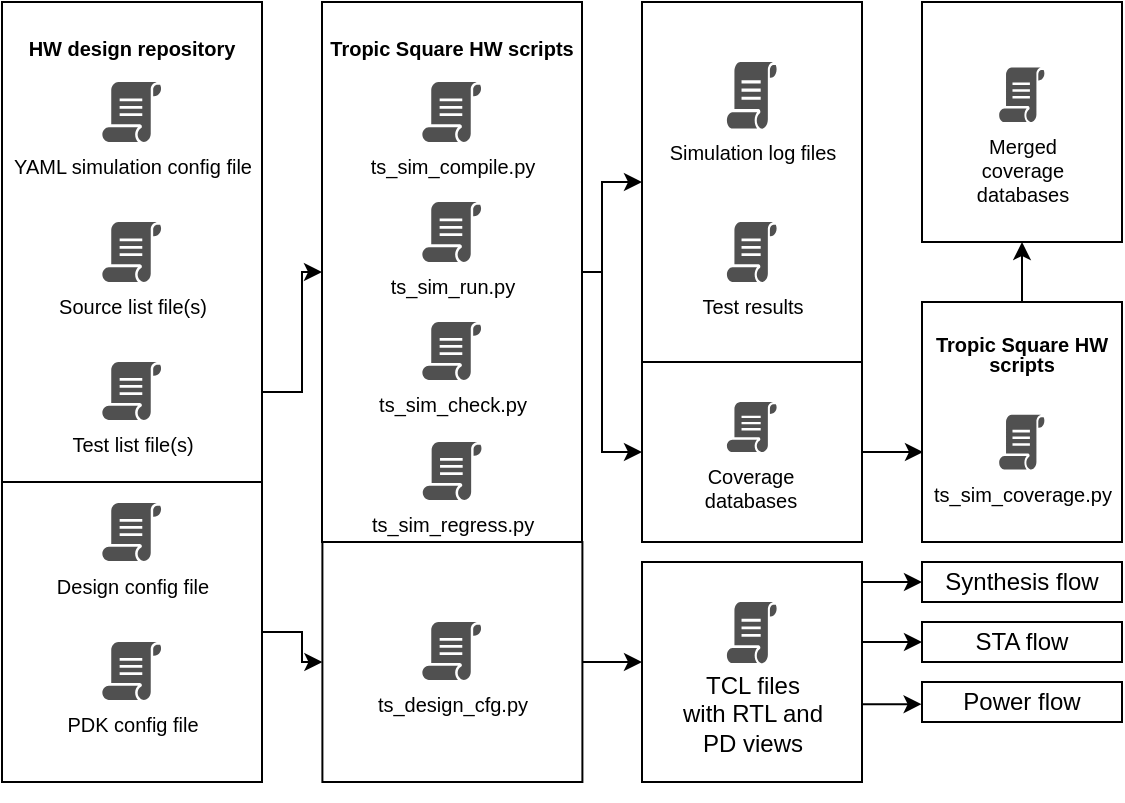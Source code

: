 <mxfile version="19.0.3" type="device" pages="3"><diagram id="jFdhfKbmURFWaf7ixMm8" name="Main block diagram"><mxGraphModel dx="1990" dy="911" grid="1" gridSize="10" guides="1" tooltips="1" connect="1" arrows="1" fold="1" page="1" pageScale="1" pageWidth="580" pageHeight="290" math="0" shadow="0"><root><mxCell id="0"/><mxCell id="1" parent="0"/><mxCell id="BBTPJY4BQzKAeI3ud8km-8" value="&#10;&#10;&#10;&#10;&#10;&#10;&#10;&#10;" style="group;fontSize=10;" parent="1" vertex="1" connectable="0"><mxGeometry x="10" y="300" width="140" height="399.5" as="geometry"/></mxCell><mxCell id="BBTPJY4BQzKAeI3ud8km-9" value="&lt;p style=&quot;line-height: 140%&quot;&gt;HW design repository&lt;br style=&quot;font-size: 10px&quot;&gt;&lt;/p&gt;" style="whiteSpace=wrap;html=1;fontSize=10;verticalAlign=top;fontStyle=1" parent="BBTPJY4BQzKAeI3ud8km-8" vertex="1"><mxGeometry width="130" height="390" as="geometry"/></mxCell><mxCell id="BBTPJY4BQzKAeI3ud8km-10" value="YAML simulation config file" style="pointerEvents=1;shadow=0;dashed=0;html=1;strokeColor=none;fillColor=#505050;labelPosition=center;verticalLabelPosition=bottom;verticalAlign=top;outlineConnect=0;align=center;shape=mxgraph.office.concepts.script;fontSize=10;" parent="BBTPJY4BQzKAeI3ud8km-8" vertex="1"><mxGeometry x="50.172" y="40" width="29.656" height="30" as="geometry"/></mxCell><mxCell id="BBTPJY4BQzKAeI3ud8km-11" value="Source list file(s)" style="pointerEvents=1;shadow=0;dashed=0;html=1;strokeColor=none;fillColor=#505050;labelPosition=center;verticalLabelPosition=bottom;verticalAlign=top;outlineConnect=0;align=center;shape=mxgraph.office.concepts.script;fontSize=10;" parent="BBTPJY4BQzKAeI3ud8km-8" vertex="1"><mxGeometry x="50.172" y="110" width="29.656" height="30" as="geometry"/></mxCell><mxCell id="BBTPJY4BQzKAeI3ud8km-12" value="Test list file(s)" style="pointerEvents=1;shadow=0;dashed=0;html=1;strokeColor=none;fillColor=#505050;labelPosition=center;verticalLabelPosition=bottom;verticalAlign=top;outlineConnect=0;align=center;shape=mxgraph.office.concepts.script;fontSize=10;" parent="BBTPJY4BQzKAeI3ud8km-8" vertex="1"><mxGeometry x="50.172" y="180" width="29.656" height="29" as="geometry"/></mxCell><mxCell id="FNEqD9VYYEUDo8kAK4yF-41" value="&#10;&#10;&#10;&#10;&#10;&#10;&#10;&#10;" style="group;fontSize=10;" parent="BBTPJY4BQzKAeI3ud8km-8" vertex="1" connectable="0"><mxGeometry y="240" width="130" height="150" as="geometry"/></mxCell><mxCell id="FNEqD9VYYEUDo8kAK4yF-42" value="&lt;p style=&quot;line-height: 140%&quot;&gt;&lt;br&gt;&lt;/p&gt;" style="whiteSpace=wrap;html=1;fontSize=10;verticalAlign=top;" parent="FNEqD9VYYEUDo8kAK4yF-41" vertex="1"><mxGeometry width="130" height="150.0" as="geometry"/></mxCell><mxCell id="FNEqD9VYYEUDo8kAK4yF-1" value="Design config file" style="pointerEvents=1;shadow=0;dashed=0;html=1;strokeColor=none;fillColor=#505050;labelPosition=center;verticalLabelPosition=bottom;verticalAlign=top;outlineConnect=0;align=center;shape=mxgraph.office.concepts.script;fontSize=10;" parent="BBTPJY4BQzKAeI3ud8km-8" vertex="1"><mxGeometry x="50.172" y="250.5" width="29.656" height="29" as="geometry"/></mxCell><mxCell id="FNEqD9VYYEUDo8kAK4yF-2" value="PDK config file" style="pointerEvents=1;shadow=0;dashed=0;html=1;strokeColor=none;fillColor=#505050;labelPosition=center;verticalLabelPosition=bottom;verticalAlign=top;outlineConnect=0;align=center;shape=mxgraph.office.concepts.script;fontSize=10;" parent="BBTPJY4BQzKAeI3ud8km-8" vertex="1"><mxGeometry x="50.172" y="320" width="29.656" height="29" as="geometry"/></mxCell><mxCell id="BBTPJY4BQzKAeI3ud8km-18" value="&#10;&#10;&#10;&#10;&#10;&#10;&#10;&#10;" style="group;fontSize=10;verticalAlign=top;" parent="1" vertex="1" connectable="0"><mxGeometry x="330" y="300" width="110" height="180" as="geometry"/></mxCell><mxCell id="BBTPJY4BQzKAeI3ud8km-19" value="&lt;p style=&quot;line-height: 140%&quot;&gt;&lt;br style=&quot;font-size: 10px&quot;&gt;&lt;/p&gt;" style="whiteSpace=wrap;html=1;fontSize=10;verticalAlign=top;" parent="BBTPJY4BQzKAeI3ud8km-18" vertex="1"><mxGeometry width="110.0" height="180" as="geometry"/></mxCell><mxCell id="BBTPJY4BQzKAeI3ud8km-20" value="Simulation log files" style="pointerEvents=1;shadow=0;dashed=0;html=1;strokeColor=none;fillColor=#505050;labelPosition=center;verticalLabelPosition=bottom;verticalAlign=top;outlineConnect=0;align=center;shape=mxgraph.office.concepts.script;fontSize=10;" parent="BBTPJY4BQzKAeI3ud8km-18" vertex="1"><mxGeometry x="42.45" y="30" width="25.09" height="33.33" as="geometry"/></mxCell><mxCell id="BBTPJY4BQzKAeI3ud8km-21" value="Test results" style="pointerEvents=1;shadow=0;dashed=0;html=1;strokeColor=none;fillColor=#505050;labelPosition=center;verticalLabelPosition=bottom;verticalAlign=top;outlineConnect=0;align=center;shape=mxgraph.office.concepts.script;fontSize=10;" parent="BBTPJY4BQzKAeI3ud8km-18" vertex="1"><mxGeometry x="42.45" y="110" width="25.09" height="30" as="geometry"/></mxCell><mxCell id="BBTPJY4BQzKAeI3ud8km-23" value="&#10;&#10;&#10;&#10;&#10;&#10;&#10;&#10;" style="group;fontSize=10;" parent="1" vertex="1" connectable="0"><mxGeometry x="170" y="300" width="130" height="270" as="geometry"/></mxCell><mxCell id="BBTPJY4BQzKAeI3ud8km-24" value="&lt;p style=&quot;line-height: 140%&quot;&gt;&lt;b&gt;Tropic Square HW scripts&lt;/b&gt;&lt;br style=&quot;font-size: 10px&quot;&gt;&lt;/p&gt;" style="whiteSpace=wrap;html=1;fontSize=10;verticalAlign=top;" parent="BBTPJY4BQzKAeI3ud8km-23" vertex="1"><mxGeometry width="130" height="270" as="geometry"/></mxCell><mxCell id="BBTPJY4BQzKAeI3ud8km-25" value="ts_sim_compile.py" style="pointerEvents=1;shadow=0;dashed=0;html=1;strokeColor=none;fillColor=#505050;labelPosition=center;verticalLabelPosition=bottom;verticalAlign=top;outlineConnect=0;align=center;shape=mxgraph.office.concepts.script;fontSize=10;" parent="BBTPJY4BQzKAeI3ud8km-23" vertex="1"><mxGeometry x="50.172" y="40" width="29.656" height="30" as="geometry"/></mxCell><mxCell id="BBTPJY4BQzKAeI3ud8km-26" value="ts_sim_run.py" style="pointerEvents=1;shadow=0;dashed=0;html=1;strokeColor=none;fillColor=#505050;labelPosition=center;verticalLabelPosition=bottom;verticalAlign=top;outlineConnect=0;align=center;shape=mxgraph.office.concepts.script;fontSize=10;" parent="BBTPJY4BQzKAeI3ud8km-23" vertex="1"><mxGeometry x="50.172" y="100" width="29.656" height="30" as="geometry"/></mxCell><mxCell id="BBTPJY4BQzKAeI3ud8km-27" value="ts_sim_check.py" style="pointerEvents=1;shadow=0;dashed=0;html=1;strokeColor=none;fillColor=#505050;labelPosition=center;verticalLabelPosition=bottom;verticalAlign=top;outlineConnect=0;align=center;shape=mxgraph.office.concepts.script;fontSize=10;" parent="BBTPJY4BQzKAeI3ud8km-23" vertex="1"><mxGeometry x="50.175" y="160" width="29.656" height="29" as="geometry"/></mxCell><mxCell id="BBTPJY4BQzKAeI3ud8km-28" value="ts_sim_regress.py" style="pointerEvents=1;shadow=0;dashed=0;html=1;strokeColor=none;fillColor=#505050;labelPosition=center;verticalLabelPosition=bottom;verticalAlign=top;outlineConnect=0;align=center;shape=mxgraph.office.concepts.script;fontSize=10;" parent="BBTPJY4BQzKAeI3ud8km-23" vertex="1"><mxGeometry x="50.375" y="220" width="29.656" height="29" as="geometry"/></mxCell><mxCell id="BBTPJY4BQzKAeI3ud8km-29" value="&#10;&#10;&#10;&#10;&#10;&#10;&#10;&#10;" style="group;fontSize=10;verticalAlign=top;" parent="1" vertex="1" connectable="0"><mxGeometry x="470" y="450" width="100" height="120" as="geometry"/></mxCell><mxCell id="BBTPJY4BQzKAeI3ud8km-30" value="&lt;p style=&quot;line-height: 100%&quot;&gt;&lt;b&gt;Tropic Square HW scripts&lt;/b&gt;&lt;br style=&quot;font-size: 10px&quot;&gt;&lt;/p&gt;" style="whiteSpace=wrap;html=1;fontSize=10;verticalAlign=top;" parent="BBTPJY4BQzKAeI3ud8km-29" vertex="1"><mxGeometry width="100.0" height="120" as="geometry"/></mxCell><mxCell id="BBTPJY4BQzKAeI3ud8km-33" value="ts_sim_coverage.py" style="pointerEvents=1;shadow=0;dashed=0;html=1;strokeColor=none;fillColor=#505050;labelPosition=center;verticalLabelPosition=bottom;verticalAlign=top;outlineConnect=0;align=center;shape=mxgraph.office.concepts.script;fontSize=10;" parent="BBTPJY4BQzKAeI3ud8km-29" vertex="1"><mxGeometry x="38.592" y="56.404" width="22.817" height="27.33" as="geometry"/></mxCell><mxCell id="BBTPJY4BQzKAeI3ud8km-35" value="&#10;&#10;&#10;&#10;&#10;&#10;&#10;&#10;" style="group;fontSize=10;verticalAlign=top;" parent="1" vertex="1" connectable="0"><mxGeometry x="470" y="300" width="100" height="120" as="geometry"/></mxCell><mxCell id="BBTPJY4BQzKAeI3ud8km-36" value="&lt;p style=&quot;line-height: 100%&quot;&gt;&lt;br style=&quot;font-size: 10px&quot;&gt;&lt;/p&gt;" style="whiteSpace=wrap;html=1;fontSize=10;verticalAlign=top;" parent="BBTPJY4BQzKAeI3ud8km-35" vertex="1"><mxGeometry width="100.0" height="120.0" as="geometry"/></mxCell><mxCell id="BBTPJY4BQzKAeI3ud8km-37" value="Merged coverage databases" style="pointerEvents=1;shadow=0;dashed=0;html=1;strokeColor=none;fillColor=#505050;labelPosition=center;verticalLabelPosition=bottom;verticalAlign=top;outlineConnect=0;align=center;shape=mxgraph.office.concepts.script;fontSize=10;whiteSpace=wrap;" parent="BBTPJY4BQzKAeI3ud8km-35" vertex="1"><mxGeometry x="38.592" y="32.728" width="22.817" height="27.33" as="geometry"/></mxCell><mxCell id="BBTPJY4BQzKAeI3ud8km-39" value="&#10;&#10;&#10;&#10;&#10;&#10;&#10;&#10;" style="group;fontSize=10;verticalAlign=top;" parent="1" vertex="1" connectable="0"><mxGeometry x="330" y="480" width="110" height="90" as="geometry"/></mxCell><mxCell id="BBTPJY4BQzKAeI3ud8km-40" value="&lt;p style=&quot;line-height: 100%&quot;&gt;&lt;br style=&quot;font-size: 10px&quot;&gt;&lt;/p&gt;" style="whiteSpace=wrap;html=1;fontSize=10;verticalAlign=top;" parent="BBTPJY4BQzKAeI3ud8km-39" vertex="1"><mxGeometry width="110.0" height="90.0" as="geometry"/></mxCell><mxCell id="BBTPJY4BQzKAeI3ud8km-41" value="Coverage databases" style="pointerEvents=1;shadow=0;dashed=0;html=1;strokeColor=none;fillColor=#505050;labelPosition=center;verticalLabelPosition=bottom;verticalAlign=top;outlineConnect=0;align=center;shape=mxgraph.office.concepts.script;fontSize=10;whiteSpace=wrap;" parent="BBTPJY4BQzKAeI3ud8km-39" vertex="1"><mxGeometry x="42.45" y="20" width="25.1" height="25.04" as="geometry"/></mxCell><mxCell id="BBTPJY4BQzKAeI3ud8km-43" style="edgeStyle=orthogonalEdgeStyle;rounded=0;orthogonalLoop=1;jettySize=auto;html=1;entryX=0;entryY=0.5;entryDx=0;entryDy=0;fontSize=10;" parent="1" source="BBTPJY4BQzKAeI3ud8km-24" target="BBTPJY4BQzKAeI3ud8km-19" edge="1"><mxGeometry relative="1" as="geometry"><Array as="points"><mxPoint x="310" y="435"/><mxPoint x="310" y="390"/></Array></mxGeometry></mxCell><mxCell id="BBTPJY4BQzKAeI3ud8km-44" style="edgeStyle=orthogonalEdgeStyle;rounded=0;orthogonalLoop=1;jettySize=auto;html=1;entryX=0;entryY=0.5;entryDx=0;entryDy=0;fontSize=10;" parent="1" source="BBTPJY4BQzKAeI3ud8km-9" target="BBTPJY4BQzKAeI3ud8km-24" edge="1"><mxGeometry relative="1" as="geometry"/></mxCell><mxCell id="BBTPJY4BQzKAeI3ud8km-45" style="edgeStyle=orthogonalEdgeStyle;rounded=0;orthogonalLoop=1;jettySize=auto;html=1;entryX=0.5;entryY=1;entryDx=0;entryDy=0;fontSize=10;" parent="1" source="BBTPJY4BQzKAeI3ud8km-30" target="BBTPJY4BQzKAeI3ud8km-36" edge="1"><mxGeometry relative="1" as="geometry"/></mxCell><mxCell id="BBTPJY4BQzKAeI3ud8km-47" style="edgeStyle=orthogonalEdgeStyle;rounded=0;orthogonalLoop=1;jettySize=auto;html=1;entryX=0.005;entryY=0.625;entryDx=0;entryDy=0;entryPerimeter=0;fontSize=10;" parent="1" source="BBTPJY4BQzKAeI3ud8km-40" target="BBTPJY4BQzKAeI3ud8km-30" edge="1"><mxGeometry relative="1" as="geometry"/></mxCell><mxCell id="BBTPJY4BQzKAeI3ud8km-48" style="edgeStyle=orthogonalEdgeStyle;rounded=0;orthogonalLoop=1;jettySize=auto;html=1;fontSize=10;" parent="1" source="BBTPJY4BQzKAeI3ud8km-24" target="BBTPJY4BQzKAeI3ud8km-40" edge="1"><mxGeometry relative="1" as="geometry"><Array as="points"><mxPoint x="310" y="435"/><mxPoint x="310" y="525"/></Array></mxGeometry></mxCell><mxCell id="FNEqD9VYYEUDo8kAK4yF-12" value="&#10;&#10;&#10;&#10;&#10;&#10;&#10;&#10;" style="group;fontSize=10;" parent="1" vertex="1" connectable="0"><mxGeometry x="170.2" y="570" width="130" height="120" as="geometry"/></mxCell><mxCell id="FNEqD9VYYEUDo8kAK4yF-13" value="&lt;p style=&quot;line-height: 140%&quot;&gt;&lt;br&gt;&lt;/p&gt;" style="whiteSpace=wrap;html=1;fontSize=10;verticalAlign=top;" parent="FNEqD9VYYEUDo8kAK4yF-12" vertex="1"><mxGeometry width="130" height="120.0" as="geometry"/></mxCell><mxCell id="FNEqD9VYYEUDo8kAK4yF-21" value="ts_design_cfg.py" style="pointerEvents=1;shadow=0;dashed=0;html=1;strokeColor=none;fillColor=#505050;labelPosition=center;verticalLabelPosition=bottom;verticalAlign=top;outlineConnect=0;align=center;shape=mxgraph.office.concepts.script;fontSize=10;" parent="FNEqD9VYYEUDo8kAK4yF-12" vertex="1"><mxGeometry x="49.975" y="40" width="29.656" height="29" as="geometry"/></mxCell><mxCell id="FNEqD9VYYEUDo8kAK4yF-18" value="&#10;&#10;&#10;&#10;&#10;&#10;&#10;&#10;" style="group;fontSize=10;verticalAlign=top;" parent="1" vertex="1" connectable="0"><mxGeometry x="330" y="580" width="110" height="110" as="geometry"/></mxCell><mxCell id="FNEqD9VYYEUDo8kAK4yF-19" value="&lt;p style=&quot;line-height: 100%&quot;&gt;&lt;br style=&quot;font-size: 10px&quot;&gt;&lt;/p&gt;" style="whiteSpace=wrap;html=1;fontSize=10;verticalAlign=top;" parent="FNEqD9VYYEUDo8kAK4yF-18" vertex="1"><mxGeometry width="110.0" height="110.0" as="geometry"/></mxCell><mxCell id="FNEqD9VYYEUDo8kAK4yF-20" value="" style="pointerEvents=1;shadow=0;dashed=0;html=1;strokeColor=none;fillColor=#505050;labelPosition=center;verticalLabelPosition=bottom;verticalAlign=top;outlineConnect=0;align=center;shape=mxgraph.office.concepts.script;fontSize=10;whiteSpace=wrap;" parent="FNEqD9VYYEUDo8kAK4yF-18" vertex="1"><mxGeometry x="42.45" y="20.004" width="25.1" height="30.604" as="geometry"/></mxCell><mxCell id="FNEqD9VYYEUDo8kAK4yF-22" value="TCL files&lt;br&gt;with RTL and &lt;br&gt;PD views" style="text;html=1;align=center;verticalAlign=middle;resizable=0;points=[];autosize=1;strokeColor=none;fillColor=none;" parent="FNEqD9VYYEUDo8kAK4yF-18" vertex="1"><mxGeometry x="10" y="50.61" width="90" height="50" as="geometry"/></mxCell><mxCell id="FNEqD9VYYEUDo8kAK4yF-27" value="Synthesis flow" style="rounded=0;whiteSpace=wrap;html=1;" parent="1" vertex="1"><mxGeometry x="470" y="580" width="100" height="20" as="geometry"/></mxCell><mxCell id="FNEqD9VYYEUDo8kAK4yF-31" value="STA flow" style="rounded=0;whiteSpace=wrap;html=1;" parent="1" vertex="1"><mxGeometry x="470" y="610" width="100" height="20" as="geometry"/></mxCell><mxCell id="FNEqD9VYYEUDo8kAK4yF-33" style="edgeStyle=orthogonalEdgeStyle;rounded=0;orthogonalLoop=1;jettySize=auto;html=1;entryX=0;entryY=0.5;entryDx=0;entryDy=0;" parent="1" source="FNEqD9VYYEUDo8kAK4yF-19" target="FNEqD9VYYEUDo8kAK4yF-27" edge="1"><mxGeometry relative="1" as="geometry"><Array as="points"><mxPoint x="450" y="590"/><mxPoint x="450" y="590"/></Array></mxGeometry></mxCell><mxCell id="FNEqD9VYYEUDo8kAK4yF-34" style="edgeStyle=orthogonalEdgeStyle;rounded=0;orthogonalLoop=1;jettySize=auto;html=1;entryX=0;entryY=0.5;entryDx=0;entryDy=0;" parent="1" source="FNEqD9VYYEUDo8kAK4yF-19" target="FNEqD9VYYEUDo8kAK4yF-31" edge="1"><mxGeometry relative="1" as="geometry"><Array as="points"><mxPoint x="450" y="620"/><mxPoint x="450" y="620"/></Array></mxGeometry></mxCell><mxCell id="FNEqD9VYYEUDo8kAK4yF-35" value="Power flow" style="rounded=0;whiteSpace=wrap;html=1;" parent="1" vertex="1"><mxGeometry x="470" y="640" width="100" height="20" as="geometry"/></mxCell><mxCell id="FNEqD9VYYEUDo8kAK4yF-37" style="edgeStyle=orthogonalEdgeStyle;rounded=0;orthogonalLoop=1;jettySize=auto;html=1;entryX=-0.002;entryY=0.554;entryDx=0;entryDy=0;entryPerimeter=0;" parent="1" source="FNEqD9VYYEUDo8kAK4yF-19" target="FNEqD9VYYEUDo8kAK4yF-35" edge="1"><mxGeometry relative="1" as="geometry"><Array as="points"><mxPoint x="460" y="651"/></Array></mxGeometry></mxCell><mxCell id="FNEqD9VYYEUDo8kAK4yF-40" style="edgeStyle=orthogonalEdgeStyle;rounded=0;orthogonalLoop=1;jettySize=auto;html=1;entryX=0;entryY=0.455;entryDx=0;entryDy=0;entryPerimeter=0;" parent="1" source="FNEqD9VYYEUDo8kAK4yF-13" target="FNEqD9VYYEUDo8kAK4yF-19" edge="1"><mxGeometry relative="1" as="geometry"/></mxCell><mxCell id="FNEqD9VYYEUDo8kAK4yF-44" style="edgeStyle=orthogonalEdgeStyle;rounded=0;orthogonalLoop=1;jettySize=auto;html=1;entryX=0;entryY=0.5;entryDx=0;entryDy=0;" parent="1" source="FNEqD9VYYEUDo8kAK4yF-42" target="FNEqD9VYYEUDo8kAK4yF-13" edge="1"><mxGeometry relative="1" as="geometry"/></mxCell></root></mxGraphModel></diagram><diagram id="jRQ_TAZKrU4aLRM7cTfr" name="Hook flow"><mxGraphModel dx="1990" dy="1201" grid="1" gridSize="10" guides="1" tooltips="1" connect="1" arrows="1" fold="1" page="1" pageScale="1" pageWidth="330" pageHeight="630" math="0" shadow="0"><root><mxCell id="aoVJPrAQMIUBjbF8i4gK-0"/><mxCell id="aoVJPrAQMIUBjbF8i4gK-1" parent="aoVJPrAQMIUBjbF8i4gK-0"/><mxCell id="TqE6-Yo0DcinsGAlWGBi-0" value="Compilation" style="rounded=0;whiteSpace=wrap;html=1;fontSize=14;fillColor=#0028FF;fontStyle=1;fontColor=#FFFFFF;labelBorderColor=none;strokeWidth=2;strokeColor=#0D0D0D;" parent="aoVJPrAQMIUBjbF8i4gK-1" vertex="1"><mxGeometry x="40" y="60" width="120" height="30" as="geometry"/></mxCell><mxCell id="TqE6-Yo0DcinsGAlWGBi-1" value="" style="endArrow=classic;html=1;fontSize=14;" parent="aoVJPrAQMIUBjbF8i4gK-1" edge="1"><mxGeometry width="50" height="50" relative="1" as="geometry"><mxPoint x="99.76" y="90" as="sourcePoint"/><mxPoint x="100" y="115" as="targetPoint"/></mxGeometry></mxCell><mxCell id="TqE6-Yo0DcinsGAlWGBi-2" value="" style="edgeStyle=orthogonalEdgeStyle;rounded=0;orthogonalLoop=1;jettySize=auto;html=1;fontSize=14;" parent="aoVJPrAQMIUBjbF8i4gK-1" target="TqE6-Yo0DcinsGAlWGBi-0" edge="1"><mxGeometry relative="1" as="geometry"><mxPoint x="100" y="35" as="sourcePoint"/></mxGeometry></mxCell><mxCell id="TqE6-Yo0DcinsGAlWGBi-3" value="Run ts_sim_compile.py" style="text;html=1;strokeColor=none;fillColor=none;align=center;verticalAlign=middle;whiteSpace=wrap;rounded=0;fontSize=14;" parent="aoVJPrAQMIUBjbF8i4gK-1" vertex="1"><mxGeometry x="50" y="10" width="100" height="20" as="geometry"/></mxCell><mxCell id="TqE6-Yo0DcinsGAlWGBi-4" value="" style="endArrow=classic;html=1;fontSize=14;" parent="aoVJPrAQMIUBjbF8i4gK-1" edge="1"><mxGeometry width="50" height="50" relative="1" as="geometry"><mxPoint x="100" y="45" as="sourcePoint"/><mxPoint x="180" y="45" as="targetPoint"/></mxGeometry></mxCell><mxCell id="TqE6-Yo0DcinsGAlWGBi-5" value="Execute&lt;br style=&quot;font-size: 14px;&quot;&gt;pre_compile_hook" style="edgeLabel;html=1;align=center;verticalAlign=middle;resizable=0;points=[];fontSize=14;" parent="TqE6-Yo0DcinsGAlWGBi-4" vertex="1" connectable="0"><mxGeometry x="-0.799" y="-2" relative="1" as="geometry"><mxPoint x="144" y="-4" as="offset"/></mxGeometry></mxCell><mxCell id="TqE6-Yo0DcinsGAlWGBi-6" value="" style="endArrow=classic;html=1;fontSize=14;" parent="aoVJPrAQMIUBjbF8i4gK-1" edge="1"><mxGeometry width="50" height="50" relative="1" as="geometry"><mxPoint x="100" y="100" as="sourcePoint"/><mxPoint x="180" y="100" as="targetPoint"/></mxGeometry></mxCell><mxCell id="TqE6-Yo0DcinsGAlWGBi-7" value="Execute&lt;br style=&quot;font-size: 14px;&quot;&gt;post_compile_hook" style="edgeLabel;html=1;align=center;verticalAlign=middle;resizable=0;points=[];fontSize=14;" parent="TqE6-Yo0DcinsGAlWGBi-6" vertex="1" connectable="0"><mxGeometry x="-0.799" y="-2" relative="1" as="geometry"><mxPoint x="144" y="-4" as="offset"/></mxGeometry></mxCell><mxCell id="TqE6-Yo0DcinsGAlWGBi-8" value="Compiled RTL and TB" style="text;html=1;strokeColor=none;fillColor=none;align=center;verticalAlign=middle;whiteSpace=wrap;rounded=0;fontSize=14;" parent="aoVJPrAQMIUBjbF8i4gK-1" vertex="1"><mxGeometry x="50" y="115" width="100" height="30" as="geometry"/></mxCell><mxCell id="TqE6-Yo0DcinsGAlWGBi-9" value="Run ts_sim_run.py" style="text;html=1;strokeColor=none;fillColor=none;align=center;verticalAlign=middle;whiteSpace=wrap;rounded=0;fontSize=14;" parent="aoVJPrAQMIUBjbF8i4gK-1" vertex="1"><mxGeometry x="50" y="175" width="100" height="20" as="geometry"/></mxCell><mxCell id="TqE6-Yo0DcinsGAlWGBi-10" value="Start execution of a test" style="rounded=0;whiteSpace=wrap;html=1;fontSize=14;fillColor=#0028FF;fontStyle=1;fontColor=#FFFFFF;labelBorderColor=none;strokeWidth=2;strokeColor=#0D0D0D;" parent="aoVJPrAQMIUBjbF8i4gK-1" vertex="1"><mxGeometry x="40" y="230" width="120" height="40" as="geometry"/></mxCell><mxCell id="TqE6-Yo0DcinsGAlWGBi-11" value="" style="edgeStyle=orthogonalEdgeStyle;rounded=0;orthogonalLoop=1;jettySize=auto;html=1;fontSize=14;" parent="aoVJPrAQMIUBjbF8i4gK-1" edge="1"><mxGeometry relative="1" as="geometry"><mxPoint x="100" y="205" as="sourcePoint"/><mxPoint x="100" y="230" as="targetPoint"/></mxGeometry></mxCell><mxCell id="TqE6-Yo0DcinsGAlWGBi-12" value="" style="endArrow=classic;html=1;fontSize=14;" parent="aoVJPrAQMIUBjbF8i4gK-1" edge="1"><mxGeometry width="50" height="50" relative="1" as="geometry"><mxPoint x="100" y="215" as="sourcePoint"/><mxPoint x="160" y="215" as="targetPoint"/></mxGeometry></mxCell><mxCell id="TqE6-Yo0DcinsGAlWGBi-13" value="Execute pre_run_hook" style="edgeLabel;html=1;align=center;verticalAlign=middle;resizable=0;points=[];fontSize=14;" parent="TqE6-Yo0DcinsGAlWGBi-12" vertex="1" connectable="0"><mxGeometry x="-0.799" y="-2" relative="1" as="geometry"><mxPoint x="134" y="-4" as="offset"/></mxGeometry></mxCell><mxCell id="TqE6-Yo0DcinsGAlWGBi-14" value="" style="edgeStyle=orthogonalEdgeStyle;rounded=0;orthogonalLoop=1;jettySize=auto;html=1;fontSize=14;" parent="aoVJPrAQMIUBjbF8i4gK-1" edge="1"><mxGeometry relative="1" as="geometry"><mxPoint x="99.8" y="270" as="sourcePoint"/><mxPoint x="100" y="320" as="targetPoint"/><Array as="points"><mxPoint x="100" y="310"/></Array></mxGeometry></mxCell><mxCell id="TqE6-Yo0DcinsGAlWGBi-15" value="Elaboration" style="rounded=0;whiteSpace=wrap;html=1;fontSize=14;fillColor=#0028FF;fontStyle=1;fontColor=#FFFFFF;labelBorderColor=none;strokeWidth=2;strokeColor=#0D0D0D;" parent="aoVJPrAQMIUBjbF8i4gK-1" vertex="1"><mxGeometry x="40" y="320" width="120" height="30" as="geometry"/></mxCell><mxCell id="TqE6-Yo0DcinsGAlWGBi-16" value="" style="endArrow=classic;html=1;fontSize=14;" parent="aoVJPrAQMIUBjbF8i4gK-1" edge="1"><mxGeometry width="50" height="50" relative="1" as="geometry"><mxPoint x="100" y="280" as="sourcePoint"/><mxPoint x="160" y="280" as="targetPoint"/></mxGeometry></mxCell><mxCell id="TqE6-Yo0DcinsGAlWGBi-17" value="Execute pre_test_hook" style="edgeLabel;html=1;align=center;verticalAlign=middle;resizable=0;points=[];fontSize=14;" parent="TqE6-Yo0DcinsGAlWGBi-16" vertex="1" connectable="0"><mxGeometry x="-0.799" y="-2" relative="1" as="geometry"><mxPoint x="134" y="-4" as="offset"/></mxGeometry></mxCell><mxCell id="TqE6-Yo0DcinsGAlWGBi-18" value="" style="endArrow=classic;html=1;fontSize=14;" parent="aoVJPrAQMIUBjbF8i4gK-1" edge="1"><mxGeometry width="50" height="50" relative="1" as="geometry"><mxPoint x="100" y="305" as="sourcePoint"/><mxPoint x="160" y="305" as="targetPoint"/></mxGeometry></mxCell><mxCell id="TqE6-Yo0DcinsGAlWGBi-19" value="Execute pre_test_hook&lt;br style=&quot;font-size: 14px;&quot;&gt;(test_specific)" style="edgeLabel;html=1;align=center;verticalAlign=middle;resizable=0;points=[];fontSize=14;" parent="TqE6-Yo0DcinsGAlWGBi-18" vertex="1" connectable="0"><mxGeometry x="-0.799" y="-2" relative="1" as="geometry"><mxPoint x="134" y="3" as="offset"/></mxGeometry></mxCell><mxCell id="TqE6-Yo0DcinsGAlWGBi-20" value="" style="edgeStyle=orthogonalEdgeStyle;rounded=0;orthogonalLoop=1;jettySize=auto;html=1;fontSize=14;" parent="aoVJPrAQMIUBjbF8i4gK-1" edge="1"><mxGeometry relative="1" as="geometry"><mxPoint x="99.86" y="350" as="sourcePoint"/><mxPoint x="100" y="375" as="targetPoint"/><Array as="points"><mxPoint x="100" y="360"/></Array></mxGeometry></mxCell><mxCell id="TqE6-Yo0DcinsGAlWGBi-21" value="" style="endArrow=classic;html=1;fontSize=14;" parent="aoVJPrAQMIUBjbF8i4gK-1" edge="1"><mxGeometry width="50" height="50" relative="1" as="geometry"><mxPoint x="100" y="415" as="sourcePoint"/><mxPoint x="160" y="415" as="targetPoint"/></mxGeometry></mxCell><mxCell id="TqE6-Yo0DcinsGAlWGBi-22" value="Execute post_test_hook" style="edgeLabel;html=1;align=center;verticalAlign=middle;resizable=0;points=[];fontSize=14;" parent="TqE6-Yo0DcinsGAlWGBi-21" vertex="1" connectable="0"><mxGeometry x="-0.799" y="-2" relative="1" as="geometry"><mxPoint x="134" y="-4" as="offset"/></mxGeometry></mxCell><mxCell id="TqE6-Yo0DcinsGAlWGBi-23" value="" style="endArrow=classic;html=1;fontSize=14;" parent="aoVJPrAQMIUBjbF8i4gK-1" edge="1"><mxGeometry width="50" height="50" relative="1" as="geometry"><mxPoint x="100" y="440" as="sourcePoint"/><mxPoint x="160" y="440" as="targetPoint"/></mxGeometry></mxCell><mxCell id="TqE6-Yo0DcinsGAlWGBi-24" value="Execute post_test_hook&lt;br style=&quot;font-size: 14px;&quot;&gt;(test_specific)" style="edgeLabel;html=1;align=center;verticalAlign=middle;resizable=0;points=[];fontSize=14;" parent="TqE6-Yo0DcinsGAlWGBi-23" vertex="1" connectable="0"><mxGeometry x="-0.799" y="-2" relative="1" as="geometry"><mxPoint x="134" y="8" as="offset"/></mxGeometry></mxCell><mxCell id="TqE6-Yo0DcinsGAlWGBi-25" value="Simulation" style="rounded=0;whiteSpace=wrap;html=1;fontSize=14;fillColor=#0028FF;fontStyle=1;fontColor=#FFFFFF;labelBorderColor=none;strokeWidth=2;strokeColor=#0D0D0D;" parent="aoVJPrAQMIUBjbF8i4gK-1" vertex="1"><mxGeometry x="40" y="375" width="120" height="30" as="geometry"/></mxCell><mxCell id="TqE6-Yo0DcinsGAlWGBi-26" value="" style="endArrow=classic;html=1;fontSize=14;" parent="aoVJPrAQMIUBjbF8i4gK-1" edge="1"><mxGeometry width="50" height="50" relative="1" as="geometry"><mxPoint x="100" y="360" as="sourcePoint"/><mxPoint x="160" y="360" as="targetPoint"/></mxGeometry></mxCell><mxCell id="TqE6-Yo0DcinsGAlWGBi-27" value="Execute pre_sim_hook" style="edgeLabel;html=1;align=center;verticalAlign=middle;resizable=0;points=[];fontSize=14;" parent="TqE6-Yo0DcinsGAlWGBi-26" vertex="1" connectable="0"><mxGeometry x="-0.799" y="-2" relative="1" as="geometry"><mxPoint x="134" y="-4" as="offset"/></mxGeometry></mxCell><mxCell id="TqE6-Yo0DcinsGAlWGBi-28" value="" style="edgeStyle=orthogonalEdgeStyle;rounded=0;orthogonalLoop=1;jettySize=auto;html=1;fontSize=14;" parent="aoVJPrAQMIUBjbF8i4gK-1" edge="1"><mxGeometry relative="1" as="geometry"><mxPoint x="99.9" y="405" as="sourcePoint"/><mxPoint x="100" y="455" as="targetPoint"/><Array as="points"><mxPoint x="100" y="430"/></Array></mxGeometry></mxCell><mxCell id="TqE6-Yo0DcinsGAlWGBi-29" style="edgeStyle=orthogonalEdgeStyle;rounded=0;orthogonalLoop=1;jettySize=auto;html=1;exitX=0;exitY=0.5;exitDx=0;exitDy=0;entryX=0;entryY=0.5;entryDx=0;entryDy=0;fontSize=14;" parent="aoVJPrAQMIUBjbF8i4gK-1" source="TqE6-Yo0DcinsGAlWGBi-32" target="TqE6-Yo0DcinsGAlWGBi-10" edge="1"><mxGeometry relative="1" as="geometry"><Array as="points"><mxPoint x="10" y="483"/><mxPoint x="10" y="250"/></Array></mxGeometry></mxCell><mxCell id="TqE6-Yo0DcinsGAlWGBi-30" value="Yes" style="edgeLabel;html=1;align=center;verticalAlign=middle;resizable=0;points=[];fontSize=14;" parent="TqE6-Yo0DcinsGAlWGBi-29" vertex="1" connectable="0"><mxGeometry x="-0.852" y="-2" relative="1" as="geometry"><mxPoint x="-3" y="19" as="offset"/></mxGeometry></mxCell><mxCell id="TqE6-Yo0DcinsGAlWGBi-31" style="edgeStyle=orthogonalEdgeStyle;rounded=0;orthogonalLoop=1;jettySize=auto;html=1;fontSize=14;entryX=0.5;entryY=0;entryDx=0;entryDy=0;" parent="aoVJPrAQMIUBjbF8i4gK-1" source="TqE6-Yo0DcinsGAlWGBi-32" target="TqE6-Yo0DcinsGAlWGBi-36" edge="1"><mxGeometry relative="1" as="geometry"><mxPoint x="100" y="520" as="targetPoint"/><Array as="points"/></mxGeometry></mxCell><mxCell id="TqE6-Yo0DcinsGAlWGBi-32" value="Any tests remaining?" style="rounded=0;whiteSpace=wrap;html=1;fontSize=14;fillColor=#0028FF;fontStyle=1;fontColor=#FFFFFF;labelBorderColor=none;strokeWidth=2;strokeColor=#0D0D0D;" parent="aoVJPrAQMIUBjbF8i4gK-1" vertex="1"><mxGeometry x="40" y="455" width="120" height="45" as="geometry"/></mxCell><mxCell id="TqE6-Yo0DcinsGAlWGBi-33" value="No" style="text;html=1;align=center;verticalAlign=middle;resizable=0;points=[];autosize=1;strokeColor=none;fontSize=14;" parent="aoVJPrAQMIUBjbF8i4gK-1" vertex="1"><mxGeometry x="70" y="510" width="30" height="20" as="geometry"/></mxCell><mxCell id="TqE6-Yo0DcinsGAlWGBi-34" value="" style="endArrow=classic;html=1;fontSize=14;" parent="aoVJPrAQMIUBjbF8i4gK-1" edge="1"><mxGeometry width="50" height="50" relative="1" as="geometry"><mxPoint x="100" y="519.8" as="sourcePoint"/><mxPoint x="160" y="519.8" as="targetPoint"/></mxGeometry></mxCell><mxCell id="TqE6-Yo0DcinsGAlWGBi-35" value="Execute post_run_hook" style="edgeLabel;html=1;align=center;verticalAlign=middle;resizable=0;points=[];fontSize=14;" parent="TqE6-Yo0DcinsGAlWGBi-34" vertex="1" connectable="0"><mxGeometry x="-0.799" y="-2" relative="1" as="geometry"><mxPoint x="134" y="-4" as="offset"/></mxGeometry></mxCell><mxCell id="TqE6-Yo0DcinsGAlWGBi-36" value="Run ts_sim_check.py" style="rounded=0;whiteSpace=wrap;html=1;fontSize=14;fillColor=#0028FF;fontStyle=1;fontColor=#FFFFFF;labelBorderColor=none;strokeWidth=2;strokeColor=#0D0D0D;" parent="aoVJPrAQMIUBjbF8i4gK-1" vertex="1"><mxGeometry x="40" y="540" width="120" height="40" as="geometry"/></mxCell><mxCell id="TqE6-Yo0DcinsGAlWGBi-37" style="edgeStyle=orthogonalEdgeStyle;rounded=0;orthogonalLoop=1;jettySize=auto;html=1;fontSize=14;" parent="aoVJPrAQMIUBjbF8i4gK-1" edge="1"><mxGeometry relative="1" as="geometry"><mxPoint x="100" y="605" as="targetPoint"/><mxPoint x="99.77" y="580" as="sourcePoint"/><Array as="points"><mxPoint x="99.77" y="595"/><mxPoint x="99.77" y="595"/></Array></mxGeometry></mxCell><mxCell id="TqE6-Yo0DcinsGAlWGBi-38" value="" style="endArrow=classic;html=1;fontSize=14;" parent="aoVJPrAQMIUBjbF8i4gK-1" edge="1"><mxGeometry width="50" height="50" relative="1" as="geometry"><mxPoint x="100" y="590" as="sourcePoint"/><mxPoint x="160" y="590" as="targetPoint"/></mxGeometry></mxCell><mxCell id="TqE6-Yo0DcinsGAlWGBi-39" value="Execute post_check_hook" style="edgeLabel;html=1;align=center;verticalAlign=middle;resizable=0;points=[];fontSize=14;" parent="TqE6-Yo0DcinsGAlWGBi-38" vertex="1" connectable="0"><mxGeometry x="-0.799" y="-2" relative="1" as="geometry"><mxPoint x="141" y="-4" as="offset"/></mxGeometry></mxCell><mxCell id="TqE6-Yo0DcinsGAlWGBi-40" value="Test results" style="text;html=1;strokeColor=none;fillColor=none;align=center;verticalAlign=middle;whiteSpace=wrap;rounded=0;fontSize=14;" parent="aoVJPrAQMIUBjbF8i4gK-1" vertex="1"><mxGeometry x="50" y="605" width="100" height="20" as="geometry"/></mxCell></root></mxGraphModel></diagram><diagram id="0Qg5A-b7eWp9pCNVg7D-" name="data_flow"><mxGraphModel dx="9950" dy="6005" grid="1" gridSize="1" guides="1" tooltips="1" connect="1" arrows="1" fold="1" page="1" pageScale="1" pageWidth="4681" pageHeight="3300" math="0" shadow="0"><root><mxCell id="0"/><mxCell id="1" parent="0"/><mxCell id="fI5craP1MhAp319g0QXE-41" value="" style="rounded=0;whiteSpace=wrap;html=1;fontColor=#000000;fillColor=none;strokeWidth=10;connectable=0;" parent="1" vertex="1"><mxGeometry x="2117" y="218" width="2494" height="2672" as="geometry"/></mxCell><mxCell id="WcpmkeEpImqrFF-PfPkK-31" value="sim/ts_sim_config.yml" style="swimlane;fillColor=#cce5ff;strokeColor=#36393d;allowArrows=1;connectable=0;" parent="1" vertex="1"><mxGeometry x="3660" y="412" width="380" height="666" as="geometry"><mxRectangle x="3660" y="412" width="130" height="23" as="alternateBounds"/></mxGeometry></mxCell><mxCell id="WcpmkeEpImqrFF-PfPkK-23" value="&lt;b&gt;&lt;br&gt;test_list_file: &lt;/b&gt;tb/tests/tlf.yml&lt;br&gt;&lt;b&gt;targets:&lt;/b&gt;&lt;br style=&quot;padding: 0px; margin: 0px;&quot;&gt;&lt;br style=&quot;padding: 0px; margin: 0px;&quot;&gt;&amp;nbsp;&amp;nbsp;&amp;nbsp;&amp;nbsp;&lt;i style=&quot;&quot;&gt;&lt;font color=&quot;#0008ff&quot;&gt;# This is an example target with RTL. It is an input to&lt;br style=&quot;padding: 0px; margin: 0px;&quot;&gt;&amp;nbsp; &amp;nbsp; # simulation and also Backend. (typically, it will also have&lt;br&gt;&amp;nbsp; &amp;nbsp; # technology suffix to distinguish technology specific RTL)&lt;/font&gt;&lt;/i&gt;&lt;br style=&quot;padding: 0px; margin: 0px;&quot;&gt;&lt;b&gt;&amp;nbsp; &amp;nbsp; rtl_synth:&lt;/b&gt;&lt;br style=&quot;padding: 0px; margin: 0px;&quot;&gt;&lt;b&gt;&amp;nbsp;&amp;nbsp;&amp;nbsp;&amp;nbsp;&amp;nbsp;&amp;nbsp;&amp;nbsp;&amp;nbsp;top_entity:&lt;/b&gt; example_design_rtl.example_design_top&lt;br style=&quot;padding: 0px; margin: 0px;&quot;&gt;&amp;nbsp;&amp;nbsp;&amp;nbsp;&amp;nbsp;&amp;nbsp;&amp;nbsp;&amp;nbsp;&amp;nbsp;&lt;b&gt;source_list_files:&lt;/b&gt;&lt;br style=&quot;padding: 0px; margin: 0px;&quot;&gt;&amp;nbsp;&amp;nbsp;&amp;nbsp;&amp;nbsp;&amp;nbsp;&amp;nbsp;&amp;nbsp;&amp;nbsp;&amp;nbsp;&amp;nbsp;&amp;nbsp;&amp;nbsp;- rtl/slf_rtl.yml&lt;br style=&quot;padding: 0px; margin: 0px;&quot;&gt;&lt;br style=&quot;padding: 0px; margin: 0px;&quot;&gt;&lt;i&gt;&lt;font color=&quot;#0008ff&quot;&gt;&amp;nbsp;&amp;nbsp;&amp;nbsp;&amp;nbsp;# This is an example target with TB source codes&lt;/font&gt;&lt;/i&gt;&lt;br style=&quot;padding: 0px; margin: 0px;&quot;&gt;&amp;nbsp;&amp;nbsp;&amp;nbsp;&amp;nbsp;&lt;b&gt;tb_uvm_base:&lt;/b&gt;&lt;br style=&quot;padding: 0px; margin: 0px;&quot;&gt;&amp;nbsp;&amp;nbsp;&amp;nbsp;&amp;nbsp;&amp;nbsp;&amp;nbsp;&amp;nbsp;&amp;nbsp;&lt;b&gt;top_entity:&lt;/b&gt; example_design_tb.example_design_tb_top&lt;br style=&quot;padding: 0px; margin: 0px;&quot;&gt;&amp;nbsp;&amp;nbsp;&amp;nbsp;&amp;nbsp;&amp;nbsp;&amp;nbsp;&amp;nbsp;&amp;nbsp;&lt;b&gt;source_list_files:&lt;/b&gt;&lt;br style=&quot;padding: 0px; margin: 0px;&quot;&gt;&amp;nbsp;&amp;nbsp;&amp;nbsp;&amp;nbsp;&amp;nbsp;&amp;nbsp;&amp;nbsp;&amp;nbsp;&amp;nbsp;&amp;nbsp;&amp;nbsp;&amp;nbsp;- tb/slf_tb.yml&lt;br style=&quot;padding: 0px; margin: 0px;&quot;&gt;&lt;br style=&quot;padding: 0px; margin: 0px;&quot;&gt;&amp;nbsp;&amp;nbsp;&amp;nbsp;&amp;nbsp;&lt;i&gt;&lt;font color=&quot;#0008ff&quot;&gt;# This is target with RTL + TB, use it to simulate RTL&lt;/font&gt;&lt;/i&gt;&lt;br style=&quot;padding: 0px; margin: 0px;&quot;&gt;&amp;nbsp; &amp;nbsp; &lt;b&gt;tb_uvm_rtl:&lt;br&gt;&lt;span style=&quot;&quot;&gt;&lt;/span&gt;&amp;nbsp; &amp;nbsp; &amp;nbsp; &amp;nbsp; top_entity:&amp;nbsp;&lt;/b&gt;example_design_tb.example_design_tb_top&lt;br&gt;&lt;b&gt;&amp;nbsp; &amp;nbsp; &amp;nbsp; &amp;nbsp; source_list_files:&lt;br&gt;&amp;nbsp; &amp;nbsp; &amp;nbsp; &amp;nbsp; &amp;nbsp; &amp;nbsp;&amp;nbsp;&lt;/b&gt;-&lt;b&gt; &lt;/b&gt;:dummy_hard_marco:slf_model_no_timing.yml&lt;br&gt;&amp;nbsp; &amp;nbsp; &amp;nbsp; &amp;nbsp; &amp;nbsp; &amp;nbsp; - rtl_synth&lt;br&gt;&amp;nbsp; &amp;nbsp; &amp;nbsp; &amp;nbsp; &amp;nbsp; &amp;nbsp; - tb_uvm&lt;br&gt;&amp;nbsp;&lt;br&gt;&lt;i&gt;&amp;nbsp; &amp;nbsp; &lt;font color=&quot;#0008ff&quot;&gt;# This is an example target which points to post-PnR netlist&lt;/font&gt;&lt;br&gt;&lt;/i&gt;&amp;nbsp; &amp;nbsp; &lt;b&gt;gate_pnr:&lt;/b&gt;&lt;br&gt;&amp;nbsp; &amp;nbsp; &amp;nbsp; &amp;nbsp; &amp;nbsp;&lt;b&gt;top_entity:&lt;/b&gt; example_design_gates.example_design_top&lt;br&gt;&amp;nbsp; &amp;nbsp; &amp;nbsp; &amp;nbsp; &amp;nbsp;&lt;b&gt;source_list_files:&lt;/b&gt;&lt;br&gt;&amp;nbsp; &amp;nbsp; &amp;nbsp; &amp;nbsp; &amp;nbsp; &amp;nbsp; &amp;nbsp; - pnr_export/slf_slf_netlist.yml&lt;br&gt;&amp;nbsp; &amp;nbsp; &amp;nbsp; &amp;nbsp; &amp;nbsp;&lt;font color=&quot;#0008ff&quot;&gt;&lt;i&gt;# Following gives an example how to reference chip to&lt;br&gt;&amp;nbsp; &amp;nbsp; &amp;nbsp; &amp;nbsp; &amp;nbsp;# SDF file.&lt;/i&gt;&lt;/font&gt;&lt;br&gt;&amp;nbsp; &amp;nbsp; &amp;nbsp; &amp;nbsp; &amp;nbsp;&lt;b&gt;elab_options:&lt;/b&gt;&lt;br&gt;&amp;nbsp; &amp;nbsp; &amp;nbsp; &amp;nbsp; &amp;nbsp; &amp;nbsp; &amp;nbsp; &lt;b&gt;vcs:&lt;/b&gt; &quot;-sdf_file:pnr_export/example_design_typ.sdf&lt;br&gt;&lt;font color=&quot;#0008ff&quot;&gt;&lt;br&gt;&amp;nbsp; &amp;nbsp; &lt;i&gt;# This is an example target with post-pnr netlist + TB to simulate&lt;br&gt;&amp;nbsp; &amp;nbsp; # gate level sims&lt;/i&gt;&lt;/font&gt;&lt;br&gt;&amp;nbsp; &amp;nbsp;&amp;nbsp;&lt;b&gt;tb_uvm_gate_pnr:&lt;/b&gt;&lt;br&gt;&amp;nbsp; &amp;nbsp; &amp;nbsp; &amp;nbsp;&amp;nbsp;&lt;b&gt;top_entity:&lt;/b&gt; example_design_tb.example_design_tb_top&lt;br&gt;&amp;nbsp; &amp;nbsp; &amp;nbsp; &amp;nbsp; &lt;b&gt;source_list_files:&lt;br&gt;&amp;nbsp; &amp;nbsp; &amp;nbsp; &amp;nbsp; &amp;nbsp; &amp;nbsp;&amp;nbsp;&lt;/b&gt;-&lt;b&gt;&amp;nbsp;&lt;/b&gt;:dummy_std_cells::slf_model_timing.yml&lt;b&gt;&lt;br&gt;&lt;/b&gt;&amp;nbsp; &amp;nbsp; &amp;nbsp; &amp;nbsp; &amp;nbsp; &amp;nbsp; - :dummy_hard_marco:slf_model_timing.yml&lt;br&gt;&amp;nbsp; &amp;nbsp; &amp;nbsp; &amp;nbsp; &amp;nbsp; &amp;nbsp; - gate_pnr&lt;br&gt;&amp;nbsp; &amp;nbsp; &amp;nbsp; &amp;nbsp; &amp;nbsp; &amp;nbsp; - tb_uvm_base" style="text;html=1;align=left;verticalAlign=middle;resizable=0;points=[];autosize=1;strokeColor=none;fillColor=none;connectable=0;allowArrows=1;" parent="WcpmkeEpImqrFF-PfPkK-31" vertex="1"><mxGeometry x="5" y="19" width="366" height="635" as="geometry"/></mxCell><mxCell id="WcpmkeEpImqrFF-PfPkK-32" value="rtl/slf_rtl.yml" style="swimlane;fillColor=#cce5ff;strokeColor=#36393d;startSize=23;" parent="1" vertex="1"><mxGeometry x="4173" y="519" width="300" height="160" as="geometry"><mxRectangle x="2180" y="520" width="130" height="23" as="alternateBounds"/></mxGeometry></mxCell><mxCell id="WcpmkeEpImqrFF-PfPkK-33" value="&lt;b&gt;library: &lt;/b&gt;example_design_rtl&lt;br style=&quot;padding: 0px; margin: 0px;&quot;&gt;&lt;br style=&quot;padding: 0px; margin: 0px;&quot;&gt;&amp;nbsp;&amp;nbsp;&amp;nbsp;&amp;nbsp;&lt;i style=&quot;&quot;&gt;&lt;font color=&quot;#0008ff&quot;&gt;# This is an example how to list RTL files&lt;br&gt;&lt;/font&gt;&lt;/i&gt;&lt;font color=&quot;#0008ff&quot;&gt;&amp;nbsp; &amp;nbsp; # ('exd' prefix is abbreviation of &quot;example design&quot;)&lt;/font&gt;&lt;br style=&quot;padding: 0px; margin: 0px;&quot;&gt;&lt;b&gt;&amp;nbsp; &amp;nbsp; source_files:&lt;/b&gt;&lt;br style=&quot;padding: 0px; margin: 0px;&quot;&gt;&lt;b&gt;&amp;nbsp; &amp;nbsp; &amp;nbsp; &amp;nbsp; &lt;/b&gt;- &lt;b&gt;file:&lt;/b&gt; exd_controller.sv&lt;br&gt;&amp;nbsp; &amp;nbsp; &amp;nbsp; &amp;nbsp; - &lt;b&gt;file:&lt;/b&gt; exd_datapath.sv&lt;br&gt;&amp;nbsp; &amp;nbsp; &amp;nbsp; &amp;nbsp; - &lt;b&gt;file:&lt;/b&gt; exd_top.sv" style="text;html=1;align=left;verticalAlign=middle;resizable=0;points=[];autosize=1;strokeColor=none;fillColor=none;" parent="WcpmkeEpImqrFF-PfPkK-32" vertex="1"><mxGeometry x="6" y="30" width="289" height="117" as="geometry"/></mxCell><mxCell id="WcpmkeEpImqrFF-PfPkK-34" value="tb/slf_tb.yml" style="swimlane;fillColor=#cce5ff;strokeColor=#36393d;startSize=23;" parent="1" vertex="1"><mxGeometry x="4174" y="696" width="300" height="130" as="geometry"><mxRectangle x="2180" y="520" width="130" height="23" as="alternateBounds"/></mxGeometry></mxCell><mxCell id="WcpmkeEpImqrFF-PfPkK-35" value="&lt;b&gt;library: &lt;/b&gt;example_design_tb&lt;br style=&quot;padding: 0px; margin: 0px;&quot;&gt;&lt;br style=&quot;padding: 0px; margin: 0px;&quot;&gt;&amp;nbsp;&amp;nbsp;&amp;nbsp;&amp;nbsp;&lt;i style=&quot;&quot;&gt;&lt;font color=&quot;#0008ff&quot;&gt;# This is an example how to list TB files&lt;/font&gt;&lt;/i&gt;&lt;br style=&quot;padding: 0px; margin: 0px;&quot;&gt;&lt;b&gt;&amp;nbsp; &amp;nbsp; source_files:&lt;/b&gt;&lt;br style=&quot;padding: 0px; margin: 0px;&quot;&gt;&lt;b&gt;&amp;nbsp; &amp;nbsp; &amp;nbsp; &amp;nbsp; &lt;/b&gt;- &lt;b&gt;file:&lt;/b&gt; exd_env_pkg.sv&lt;br&gt;&amp;nbsp; &amp;nbsp; &amp;nbsp; &amp;nbsp; - &lt;b&gt;file:&lt;/b&gt; exd_env_top.sv" style="text;html=1;align=left;verticalAlign=middle;resizable=0;points=[];autosize=1;strokeColor=none;fillColor=none;" parent="WcpmkeEpImqrFF-PfPkK-34" vertex="1"><mxGeometry x="7" y="29" width="234" height="89" as="geometry"/></mxCell><mxCell id="WcpmkeEpImqrFF-PfPkK-36" value="" style="curved=1;endArrow=classic;html=1;rounded=0;fontColor=#0008FF;snapToPoint=0;entryX=0.001;entryY=0.076;entryDx=0;entryDy=0;entryPerimeter=0;" parent="1" target="WcpmkeEpImqrFF-PfPkK-32" edge="1"><mxGeometry width="50" height="50" relative="1" as="geometry"><mxPoint x="3781" y="578" as="sourcePoint"/><mxPoint x="4180" y="437" as="targetPoint"/><Array as="points"><mxPoint x="4003" y="568"/></Array></mxGeometry></mxCell><mxCell id="WcpmkeEpImqrFF-PfPkK-37" value="" style="curved=1;endArrow=classic;html=1;rounded=0;fontColor=#0008FF;snapToPoint=0;entryX=-0.004;entryY=0.08;entryDx=0;entryDy=0;entryPerimeter=0;" parent="1" target="WcpmkeEpImqrFF-PfPkK-34" edge="1"><mxGeometry width="50" height="50" relative="1" as="geometry"><mxPoint x="3782" y="663" as="sourcePoint"/><mxPoint x="4180" y="527" as="targetPoint"/><Array as="points"><mxPoint x="3990" y="640"/></Array></mxGeometry></mxCell><mxCell id="WcpmkeEpImqrFF-PfPkK-38" value="cfg/ts_design_cfg.yml" style="swimlane;fillColor=#ffff88;strokeColor=#36393d;startSize=23;connectable=0;" parent="1" vertex="1"><mxGeometry x="2908" y="430" width="373" height="612" as="geometry"><mxRectangle x="2180" y="520" width="130" height="23" as="alternateBounds"/></mxGeometry></mxCell><mxCell id="WcpmkeEpImqrFF-PfPkK-39" value="&lt;b&gt;pdk_configs:&lt;br&gt;&lt;/b&gt;&amp;nbsp; &amp;nbsp;&lt;font color=&quot;#0008ff&quot;&gt;&lt;i&gt;# This is how to reference PDK config file. For chip top, PDK&lt;br&gt;&amp;nbsp; &amp;nbsp;# config file is located in `cfg` folder of the repository (local&lt;br&gt;&amp;nbsp; &amp;nbsp;# PDK config). For block level designs, PDK config file is located&lt;br&gt;&amp;nbsp; &amp;nbsp;# on disk where PDK views are store (global PDK config)&lt;/i&gt;&lt;/font&gt;&lt;br&gt;&amp;nbsp; &amp;nbsp; - cfg/ts_pdk_cfg.yml&lt;br style=&quot;padding: 0px; margin: 0px;&quot;&gt;&lt;br style=&quot;padding: 0px; margin: 0px;&quot;&gt;&lt;b&gt;&amp;nbsp; &amp;nbsp; design:&lt;/b&gt;&lt;br&gt;&amp;nbsp; &amp;nbsp; &amp;nbsp; &amp;nbsp;&amp;nbsp;&lt;i&gt;&lt;font color=&quot;#0008ff&quot;&gt;# This is how to reference RTL(front-end) design top&amp;nbsp;&lt;br&gt;&lt;/font&gt;&lt;/i&gt;&amp;nbsp; &amp;nbsp; &amp;nbsp; &amp;nbsp; &lt;font color=&quot;#0008ff&quot;&gt;# ts-hw-scripts automatically take the `&lt;b&gt;top_entity&lt;/b&gt;` from&lt;br&gt;&lt;span style=&quot;&quot;&gt;&lt;/span&gt;&amp;nbsp; &amp;nbsp; &amp;nbsp; &amp;nbsp; # reffered target as input for Physical design&lt;/font&gt;&lt;br style=&quot;padding: 0px; margin: 0px;&quot;&gt;&lt;b&gt;&amp;nbsp; &amp;nbsp; &amp;nbsp; &amp;nbsp; target: &lt;/b&gt;rtl_synth&lt;br&gt;&lt;br&gt;&lt;font color=&quot;#0008ff&quot;&gt;&lt;i&gt;&lt;span style=&quot;&quot;&gt;&lt;/span&gt;&amp;nbsp; &amp;nbsp; &amp;nbsp; &amp;nbsp; # This is how to set target PDK for a design.&lt;/i&gt;&lt;/font&gt;&lt;br&gt;&lt;b&gt;&amp;nbsp; &amp;nbsp; &amp;nbsp; &amp;nbsp; pdk: &lt;/b&gt;dummy_pdk&lt;br&gt;&lt;br&gt;&lt;span style=&quot;&quot;&gt;&lt;/span&gt;&lt;i&gt;&lt;font color=&quot;#0008ff&quot;&gt;&amp;nbsp; &amp;nbsp; &amp;nbsp; &amp;nbsp; # This is how to include standard cells to a design&lt;/font&gt;&lt;br&gt;&lt;/i&gt;&lt;b&gt;&amp;nbsp; &amp;nbsp; &amp;nbsp; &amp;nbsp; std_cells:&lt;/b&gt;&lt;br&gt;&lt;b&gt;&amp;nbsp; &amp;nbsp; &amp;nbsp; &amp;nbsp; &amp;nbsp; &amp;nbsp; &lt;/b&gt;-&lt;b&gt;&amp;nbsp;&lt;/b&gt;dummy_std_cells: 0.1&lt;br&gt;&lt;br&gt;&lt;span style=&quot;&quot;&gt;&lt;/span&gt;&lt;i&gt;&lt;font color=&quot;#0008ff&quot;&gt;&amp;nbsp; &amp;nbsp; &amp;nbsp; &amp;nbsp; # This is how to include Hard macro to a design&lt;/font&gt;&lt;br&gt;&lt;/i&gt;&lt;b&gt;&amp;nbsp; &amp;nbsp; &amp;nbsp; &amp;nbsp; ips:&lt;br&gt;&amp;nbsp; &amp;nbsp; &amp;nbsp; &amp;nbsp; &amp;nbsp; &amp;nbsp; &lt;/b&gt;- dummy_hard_macro: 0.5&lt;br&gt;&lt;br&gt;&lt;span style=&quot;&quot;&gt;&lt;/span&gt;&lt;i&gt;&lt;font color=&quot;#0008ff&quot;&gt;&amp;nbsp; &amp;nbsp; &amp;nbsp; &amp;nbsp; # This is how to define design modes&lt;/font&gt;&lt;br&gt;&lt;/i&gt;&lt;b&gt;&amp;nbsp; &amp;nbsp; &amp;nbsp; &amp;nbsp; modes:&lt;/b&gt;&lt;br&gt;&amp;nbsp; &amp;nbsp; &amp;nbsp; &amp;nbsp; &amp;nbsp; &amp;nbsp; - &lt;b&gt;name:&lt;/b&gt; func_typ&lt;br&gt;&amp;nbsp; &amp;nbsp; &amp;nbsp; &amp;nbsp; &amp;nbsp; &amp;nbsp; &amp;nbsp; &lt;b&gt;corner:&lt;/b&gt; typ&lt;br&gt;&amp;nbsp; &amp;nbsp; &amp;nbsp; &amp;nbsp; &amp;nbsp; &amp;nbsp; &amp;nbsp; &lt;b&gt;rc_corner:&lt;/b&gt;&amp;nbsp;rc_max&lt;br&gt;&amp;nbsp; &amp;nbsp; &amp;nbsp; &amp;nbsp; &amp;nbsp; &amp;nbsp; &amp;nbsp; &lt;b&gt;constraints:&lt;/b&gt; sdc/example_top_func.sdc&lt;br&gt;&lt;br&gt;&lt;font color=&quot;#0008ff&quot;&gt;&amp;nbsp; &amp;nbsp; &amp;nbsp; &amp;nbsp; &lt;i&gt;# Directories where physical design flow will export (release)&lt;br&gt;&amp;nbsp; &amp;nbsp; &amp;nbsp; &amp;nbsp; # the data on disk.&amp;nbsp;&lt;/i&gt;&lt;/font&gt;&lt;br&gt;&amp;nbsp; &amp;nbsp; &amp;nbsp; &amp;nbsp;&amp;nbsp;&lt;b&gt;flow_dirs:&lt;/b&gt;&lt;br&gt;&amp;nbsp; &amp;nbsp; &amp;nbsp; &amp;nbsp; &amp;nbsp; &amp;nbsp;&amp;nbsp;&lt;b&gt;pnr:&lt;/b&gt;&amp;nbsp;$TS_PROJ_ROOT/export/pnr&lt;span style=&quot;color: rgba(0, 0, 0, 0); font-family: monospace; font-size: 0px;&quot;&gt;%3CmxGraphModel%3E%3Croot%3E%3CmxCell%20id%3D%220%22%2F%3E%3CmxCell%20id%3D%221%22%20parent%3D%220%22%2F%3E%3CmxCell%20id%3D%222%22%20value%3D%22%22%20style%3D%22group%3BfontSize%3D10%3B%22%20vertex%3D%221%22%20connectable%3D%220%22%20parent%3D%221%22%3E%3CmxGeometry%20x%3D%221204%22%20y%3D%22348%22%20width%3D%22175%22%20height%3D%2227%22%20as%3D%22geometry%22%2F%3E%3C%2FmxCell%3E%3CmxCell%20id%3D%223%22%20value%3D%22%22%20style%3D%22sketch%3D0%3BpointerEvents%3D1%3Bshadow%3D0%3Bdashed%3D0%3Bhtml%3D1%3BstrokeColor%3Dnone%3BfillColor%3D%23505050%3BlabelPosition%3Dcenter%3BverticalLabelPosition%3Dbottom%3BverticalAlign%3Dtop%3BoutlineConnect%3D0%3Balign%3Dcenter%3Bshape%3Dmxgraph.office.concepts.folder%3BfontSize%3D60%3BfontColor%3D%23000000%3B%22%20vertex%3D%221%22%20parent%3D%222%22%3E%3CmxGeometry%20x%3D%221.61%22%20y%3D%220.9%22%20width%3D%2226.49%22%20height%3D%2224%22%20as%3D%22geometry%22%2F%3E%3C%2FmxCell%3E%3CmxCell%20id%3D%224%22%20value%3D%22%26lt%3Bfont%20style%3D%26quot%3Bfont-size%3A%2015px%3B%26quot%3B%26gt%3B%24TS_PDK_ROOT%26lt%3B%2Ffont%26gt%3B%22%20style%3D%22text%3Bhtml%3D1%3Balign%3Dcenter%3BverticalAlign%3Dmiddle%3Bresizable%3D0%3Bpoints%3D%5B%5D%3Bautosize%3D1%3BstrokeColor%3Dnone%3BfillColor%3Dnone%3BfontSize%3D20%3BfontColor%3D%23000000%3B%22%20vertex%3D%221%22%20parent%3D%222%22%3E%3CmxGeometry%20x%3D%2228.096%22%20y%3D%22-4.097%22%20width%3D%22129%22%20height%3D%2231%22%20as%3D%22geometry%22%2F%3E%3C%2FmxCell%3E%3C%2Froot%3E%3C%2FmxGraphModel%3E&lt;/span&gt;&lt;br&gt;&amp;nbsp; &amp;nbsp; &amp;nbsp; &amp;nbsp; &amp;nbsp; &amp;nbsp;&amp;nbsp;&lt;b&gt;sta:&lt;/b&gt;&amp;nbsp;$TS_PROJ_ROOT/export/sta&lt;br&gt;&amp;nbsp; &amp;nbsp; &amp;nbsp; &amp;nbsp; &amp;nbsp; &amp;nbsp;&amp;nbsp;&lt;b&gt;syn:&lt;/b&gt;&amp;nbsp;$TS_PROJ_ROOT/export/syn&lt;br&gt;&amp;nbsp; &amp;nbsp; &amp;nbsp; &amp;nbsp; &amp;nbsp; &amp;nbsp;&amp;nbsp;&lt;b&gt;pwr:&lt;/b&gt;&amp;nbsp;$TS_PROJ_ROOT/export/pwr&lt;br&gt;&amp;nbsp; &amp;nbsp; &amp;nbsp; &amp;nbsp; &amp;nbsp; &amp;nbsp;&amp;nbsp;&lt;b&gt;dft:&lt;/b&gt;&amp;nbsp;$TS_PROJ_ROOT/export/dft" style="text;html=1;align=left;verticalAlign=middle;resizable=0;points=[];autosize=1;strokeColor=none;fillColor=none;connectable=0;" parent="WcpmkeEpImqrFF-PfPkK-38" vertex="1"><mxGeometry x="7" y="29" width="363" height="555" as="geometry"/></mxCell><mxCell id="fI5craP1MhAp319g0QXE-10" value="" style="ellipse;whiteSpace=wrap;html=1;aspect=fixed;fontColor=#0008FF;fillColor=#000000;" parent="WcpmkeEpImqrFF-PfPkK-38" vertex="1"><mxGeometry x="240" y="338" width="9" height="9" as="geometry"/></mxCell><mxCell id="WcpmkeEpImqrFF-PfPkK-42" value="cfg/ts_pdk_cfg.yml" style="swimlane;fillColor=#ffff88;strokeColor=#36393d;startSize=23;" parent="1" vertex="1"><mxGeometry x="2241" y="487" width="561" height="545" as="geometry"><mxRectangle x="2241" y="487" width="130" height="23" as="alternateBounds"/></mxGeometry></mxCell><mxCell id="WcpmkeEpImqrFF-PfPkK-43" value="&lt;b&gt;name: &lt;/b&gt;dummy_pdk&lt;br&gt;&lt;br&gt;&lt;b&gt;&lt;font color=&quot;#0008ff&quot;&gt;# This is how to define corners in PDK&lt;/font&gt;&lt;/b&gt;&lt;br&gt;&lt;b&gt;corners:&lt;/b&gt;&lt;br&gt;&lt;b&gt;&amp;nbsp; &amp;nbsp; typ:&lt;/b&gt;&lt;br&gt;&lt;b&gt;&amp;nbsp; &amp;nbsp; &amp;nbsp; &amp;nbsp; voltage: &lt;/b&gt;XYZ&lt;br&gt;&lt;b&gt;&amp;nbsp; &amp;nbsp; &amp;nbsp; &amp;nbsp; temperature:&lt;/b&gt;ABC&lt;br&gt;&lt;br&gt;&lt;b&gt;&lt;font color=&quot;#0008ff&quot;&gt;# This is how to define standard cells in PDK&lt;/font&gt;&lt;/b&gt;&lt;br&gt;&lt;b&gt;std_cells:&lt;/b&gt;&lt;br&gt;&lt;b&gt;&amp;nbsp; &amp;nbsp; - name: &lt;/b&gt;dummy_std_cells&lt;br&gt;&lt;b&gt;&amp;nbsp; &amp;nbsp; &amp;nbsp; version: &lt;/b&gt;0.1&lt;br&gt;&lt;b&gt;&amp;nbsp; &amp;nbsp; &amp;nbsp; views:&lt;/b&gt;&lt;br&gt;&lt;b&gt;&lt;span style=&quot;&quot;&gt;&lt;/span&gt;&amp;nbsp; &amp;nbsp; &amp;nbsp; &amp;nbsp; &amp;nbsp;&lt;font color=&quot;#0008ff&quot;&gt;# This is an example of `per-corner` view.&lt;/font&gt;&lt;/b&gt;&lt;br&gt;&lt;b&gt;&amp;nbsp; &amp;nbsp; &amp;nbsp; &amp;nbsp; &amp;nbsp;nldm_db:&lt;/b&gt;&lt;br&gt;&lt;b&gt;&amp;nbsp; &amp;nbsp; &amp;nbsp; &amp;nbsp; &amp;nbsp; &amp;nbsp; &amp;nbsp;typ: &lt;/b&gt;$TS_PDK_ROOT/std_dummy_std_cells/0.1/nldm_db/dummy_std_cells_&amp;lt;PVT&amp;gt;.db&lt;br&gt;&lt;br&gt;&lt;b&gt;&lt;span style=&quot;&quot;&gt;&lt;/span&gt;&amp;nbsp; &amp;nbsp; &amp;nbsp; &amp;nbsp; &amp;nbsp;&lt;font color=&quot;#0008ff&quot;&gt;# This is an example of `regular` view.&lt;/font&gt;&lt;/b&gt;&lt;br&gt;&lt;b&gt;&amp;nbsp; &amp;nbsp; &amp;nbsp; &amp;nbsp; &amp;nbsp;slf:&lt;br&gt;&amp;nbsp; &amp;nbsp; &amp;nbsp; &amp;nbsp; &amp;nbsp; &amp;nbsp;-&amp;nbsp;&lt;/b&gt;$TS_PDK_ROOT/std_dummy_std_cells/0.1/behav_model/slf_model_no_timing.yml&lt;br&gt;&lt;b&gt;&amp;nbsp; &amp;nbsp; &amp;nbsp; &amp;nbsp; &amp;nbsp; &amp;nbsp;-&amp;nbsp;&lt;/b&gt;$TS_PDK_ROOT/std_dummy_std_cells/0.1/behav_model/slf_model_timing.yml&lt;br&gt;&lt;b&gt;&lt;br&gt;&lt;font color=&quot;#0008ff&quot;&gt;# This is how to define Hard macros (IPs) in PDK&lt;/font&gt;&lt;br&gt;ips:&lt;br&gt;&amp;nbsp; &amp;nbsp; - name: &lt;/b&gt;dummy_hard_macro&lt;br&gt;&lt;b&gt;&amp;nbsp; &amp;nbsp; &amp;nbsp; version: &lt;/b&gt;0.5&lt;br&gt;&lt;b&gt;&amp;nbsp; &amp;nbsp; &amp;nbsp; views:&lt;/b&gt;&lt;br&gt;&lt;span style=&quot;font-weight: bold;&quot;&gt;&#9;&lt;/span&gt;&lt;b&gt;&amp;nbsp; &amp;nbsp; &amp;nbsp; &amp;nbsp; &amp;nbsp; &lt;/b&gt;&lt;font style=&quot;font-weight: bold;&quot; color=&quot;#0008ff&quot;&gt;# This is an example of `per-corner` view.&lt;/font&gt;&lt;br&gt;&lt;b&gt;&amp;nbsp; &amp;nbsp; &amp;nbsp; &amp;nbsp; &amp;nbsp; nldm_db:&lt;/b&gt;&lt;br&gt;&lt;b&gt;&amp;nbsp; &amp;nbsp; &amp;nbsp; &amp;nbsp; &amp;nbsp; &amp;nbsp; &amp;nbsp; typ: &lt;/b&gt;$TS_PDK_ROOT/ip_dummy_hard_macro/0.5/nldm_db/dummy_hard_macro_&amp;lt;PVT&amp;gt;.db&lt;br&gt;&lt;br&gt;&lt;b&gt;&lt;span style=&quot;&quot;&gt;&lt;/span&gt;&amp;nbsp; &amp;nbsp; &amp;nbsp; &amp;nbsp; &amp;nbsp; &lt;font color=&quot;#0008ff&quot;&gt;# This is an example of `regular` view.&lt;/font&gt;&lt;/b&gt;&lt;br&gt;&lt;b&gt;&amp;nbsp; &amp;nbsp; &amp;nbsp; &amp;nbsp; &amp;nbsp; slf:&lt;br&gt;&amp;nbsp; &amp;nbsp; &amp;nbsp; &amp;nbsp; &amp;nbsp; &amp;nbsp; &amp;nbsp; &lt;/b&gt;-&amp;nbsp;$TS_PDK_ROOT/std_dummy_hard_macro/0.5/behav_model/slf_model_no_timing.yml&lt;br&gt;&lt;b&gt;&amp;nbsp; &amp;nbsp; &amp;nbsp; &amp;nbsp; &amp;nbsp; &amp;nbsp; &amp;nbsp; &lt;/b&gt;-&amp;nbsp;$TS_PDK_ROOT/std_dummy_hard_macro/0.5/behav_model/slf_model_timing.yml&lt;b&gt;&lt;br&gt;&lt;/b&gt;&lt;b&gt;&lt;br&gt;&lt;/b&gt;" style="text;html=1;align=left;verticalAlign=middle;resizable=0;points=[];autosize=1;strokeColor=none;fillColor=none;connectable=0;" parent="WcpmkeEpImqrFF-PfPkK-42" vertex="1"><mxGeometry x="10" y="36" width="551" height="509" as="geometry"/></mxCell><mxCell id="fI5craP1MhAp319g0QXE-6" value="" style="curved=1;endArrow=classic;html=1;rounded=0;fontColor=#0008FF;" parent="WcpmkeEpImqrFF-PfPkK-42" edge="1"><mxGeometry width="50" height="50" relative="1" as="geometry"><mxPoint x="711" y="294" as="sourcePoint"/><mxPoint x="184" y="386" as="targetPoint"/><Array as="points"><mxPoint x="650" y="296"/><mxPoint x="559" y="315"/><mxPoint x="433" y="374"/></Array></mxGeometry></mxCell><mxCell id="fI5craP1MhAp319g0QXE-7" value="" style="curved=1;endArrow=classic;html=1;rounded=0;fontColor=#0008FF;" parent="WcpmkeEpImqrFF-PfPkK-42" edge="1"><mxGeometry width="50" height="50" relative="1" as="geometry"><mxPoint x="709" y="235" as="sourcePoint"/><mxPoint x="169" y="183" as="targetPoint"/><Array as="points"><mxPoint x="605" y="229"/><mxPoint x="523" y="215"/><mxPoint x="453" y="201"/></Array></mxGeometry></mxCell><mxCell id="fI5craP1MhAp319g0QXE-158" value="" style="curved=1;endArrow=classic;html=1;rounded=0;fontColor=#0008FF;entryX=1.016;entryY=0.047;entryDx=0;entryDy=0;entryPerimeter=0;" parent="WcpmkeEpImqrFF-PfPkK-42" target="fI5craP1MhAp319g0QXE-89" edge="1"><mxGeometry width="50" height="50" relative="1" as="geometry"><mxPoint x="388" y="246" as="sourcePoint"/><mxPoint x="35.998" y="-66.996" as="targetPoint"/><Array as="points"><mxPoint x="382" y="232"/><mxPoint x="328.54" y="245.88"/><mxPoint x="105" y="246"/><mxPoint x="105" y="232"/><mxPoint x="-80" y="232"/><mxPoint x="-172" y="-13"/><mxPoint x="-562" y="-85"/></Array></mxGeometry></mxCell><mxCell id="WcpmkeEpImqrFF-PfPkK-46" value="" style="curved=1;endArrow=classic;html=1;rounded=0;fontColor=#0008FF;" parent="1" edge="1"><mxGeometry width="50" height="50" relative="1" as="geometry"><mxPoint x="2986" y="674" as="sourcePoint"/><mxPoint x="2360" y="527" as="targetPoint"/><Array as="points"><mxPoint x="2798" y="688"/><mxPoint x="2607" y="533"/></Array></mxGeometry></mxCell><mxCell id="WcpmkeEpImqrFF-PfPkK-47" value="" style="curved=1;endArrow=classic;html=1;rounded=0;fontColor=#0008FF;" parent="1" edge="1"><mxGeometry width="50" height="50" relative="1" as="geometry"><mxPoint x="3036" y="621" as="sourcePoint"/><mxPoint x="3676" y="534" as="targetPoint"/><Array as="points"><mxPoint x="3460" y="639"/></Array></mxGeometry></mxCell><mxCell id="WcpmkeEpImqrFF-PfPkK-48" value="" style="curved=1;endArrow=classic;html=1;rounded=0;fontColor=#0008FF;" parent="1" edge="1"><mxGeometry width="50" height="50" relative="1" as="geometry"><mxPoint x="3702" y="749" as="sourcePoint"/><mxPoint x="3051" y="773" as="targetPoint"/><Array as="points"><mxPoint x="3437" y="773"/><mxPoint x="3068" y="756"/></Array></mxGeometry></mxCell><mxCell id="WcpmkeEpImqrFF-PfPkK-49" value="" style="curved=1;endArrow=classic;html=1;rounded=0;fontColor=#0008FF;" parent="1" edge="1"><mxGeometry width="50" height="50" relative="1" as="geometry"><mxPoint x="3703" y="1037" as="sourcePoint"/><mxPoint x="3068" y="775" as="targetPoint"/><Array as="points"><mxPoint x="3387" y="844"/><mxPoint x="3115" y="755"/></Array></mxGeometry></mxCell><mxCell id="WcpmkeEpImqrFF-PfPkK-52" value="" style="curved=1;endArrow=classic;html=1;rounded=0;fontColor=#0008FF;" parent="1" edge="1"><mxGeometry width="50" height="50" relative="1" as="geometry"><mxPoint x="3702" y="1024" as="sourcePoint"/><mxPoint x="3048" y="717" as="targetPoint"/><Array as="points"><mxPoint x="3526" y="895"/><mxPoint x="3420" y="805"/><mxPoint x="3303" y="763"/><mxPoint x="3097" y="694"/></Array></mxGeometry></mxCell><mxCell id="bpmSdHy3k3_ZCTD4CBzp-58" value="colon notation, e.g.:&lt;br&gt;&lt;font color=&quot;#ff0000&quot;&gt;:dummy_std_cells:slf_model_timing.yml&lt;br&gt;&lt;/font&gt;is approach how to reference &lt;b&gt;slf&lt;/b&gt; view&lt;br&gt;of objects from Design config file in&lt;br&gt;Simulation config file&lt;br&gt;This-way you can reference behav models&lt;br&gt;of analog macros or standard cells for&lt;br&gt;simulation." style="edgeLabel;html=1;align=left;verticalAlign=middle;resizable=0;points=[];" parent="WcpmkeEpImqrFF-PfPkK-52" vertex="1" connectable="0"><mxGeometry x="-0.089" y="2" relative="1" as="geometry"><mxPoint x="-21" y="-117" as="offset"/></mxGeometry></mxCell><mxCell id="fI5craP1MhAp319g0QXE-1" value="" style="curved=1;endArrow=classic;html=1;rounded=0;fontColor=#0008FF;entryX=1;entryY=0.023;entryDx=0;entryDy=0;entryPerimeter=0;" parent="1" target="WcpmkeEpImqrFF-PfPkK-42" edge="1"><mxGeometry width="50" height="50" relative="1" as="geometry"><mxPoint x="2926" y="536" as="sourcePoint"/><mxPoint x="2772" y="499" as="targetPoint"/><Array as="points"><mxPoint x="2849" y="506"/></Array></mxGeometry></mxCell><mxCell id="fI5craP1MhAp319g0QXE-3" value="" style="curved=1;endArrow=classic;html=1;rounded=0;fontColor=#0008FF;" parent="1" edge="1"><mxGeometry width="50" height="50" relative="1" as="geometry"><mxPoint x="3073" y="733" as="sourcePoint"/><mxPoint x="2344" y="683" as="targetPoint"/><Array as="points"><mxPoint x="3073" y="744"/><mxPoint x="2999" y="737"/><mxPoint x="2866" y="737"/><mxPoint x="2626" y="695"/></Array></mxGeometry></mxCell><mxCell id="fI5craP1MhAp319g0QXE-8" value="" style="curved=1;endArrow=classic;html=1;rounded=0;fontColor=#0008FF;" parent="1" edge="1"><mxGeometry width="50" height="50" relative="1" as="geometry"><mxPoint x="3156" y="772" as="sourcePoint"/><mxPoint x="2753" y="1016" as="targetPoint"/><Array as="points"><mxPoint x="3096" y="794"/><mxPoint x="2947" y="794"/><mxPoint x="2893" y="802"/><mxPoint x="2788" y="1020"/></Array></mxGeometry></mxCell><mxCell id="fI5craP1MhAp319g0QXE-11" value="pnr_export/slf_netlist.yml" style="swimlane;fillColor=#cdeb8b;strokeColor=#36393d;startSize=23;" parent="1" vertex="1"><mxGeometry x="3752" y="1373" width="484" height="187" as="geometry"><mxRectangle x="2180" y="520" width="130" height="23" as="alternateBounds"/></mxGeometry></mxCell><mxCell id="fI5craP1MhAp319g0QXE-12" value="&lt;b&gt;library: &lt;/b&gt;example_design_pnr&lt;br style=&quot;padding: 0px; margin: 0px;&quot;&gt;&lt;br style=&quot;padding: 0px; margin: 0px;&quot;&gt;&amp;nbsp;&amp;nbsp;&amp;nbsp;&amp;nbsp;&lt;font color=&quot;#0008ff&quot;&gt;&lt;i&gt;# This is an example how to reference netlist&amp;nbsp;from Physical design run. When&lt;br&gt;&amp;nbsp; &amp;nbsp; # Physical Design&amp;nbsp;releases new netlist (under new run code -&lt;br&gt;&amp;nbsp; &amp;nbsp; # EXPLICIT_RUN_CODE in this case), it is responsibility of front-end team to&lt;br&gt;&amp;nbsp; &amp;nbsp; # update this file (and also SDF link, see file above) to start using it in gate level sims.&lt;br&gt;&amp;nbsp; &amp;nbsp; # It is responsibility of physical designer to deliver the data into location given&lt;br&gt;&amp;nbsp; &amp;nbsp; # by '&lt;b&gt;flow_dirs&lt;/b&gt;' , '&lt;b&gt;pnr&lt;/b&gt;' keywords in ts_design_cfg.yml&lt;/i&gt;&lt;/font&gt;&lt;br style=&quot;padding: 0px; margin: 0px;&quot;&gt;&lt;b&gt;&amp;nbsp; &amp;nbsp; source_files:&lt;/b&gt;&lt;br style=&quot;padding: 0px; margin: 0px;&quot;&gt;&lt;b&gt;&amp;nbsp; &amp;nbsp; &amp;nbsp; &amp;nbsp; &lt;/b&gt;- $TS_PROJ_ROOT/export/pnr/&amp;lt;EXPLICIT_RUN_CODE&amp;gt;/example_design_top.v" style="text;html=1;align=left;verticalAlign=middle;resizable=0;points=[];autosize=1;strokeColor=none;fillColor=none;" parent="fI5craP1MhAp319g0QXE-11" vertex="1"><mxGeometry x="6" y="29" width="476" height="145" as="geometry"/></mxCell><mxCell id="fI5craP1MhAp319g0QXE-15" value="pnr_export/example_design_typ.sdf" style="swimlane;fillColor=#cdeb8b;strokeColor=#36393d;startSize=23;" parent="1" vertex="1"><mxGeometry x="3754" y="1215" width="482" height="100" as="geometry"><mxRectangle x="2180" y="520" width="130" height="23" as="alternateBounds"/></mxGeometry></mxCell><mxCell id="fI5craP1MhAp319g0QXE-16" value="This file is a soft link which points to SDF file which Physical design placed in&lt;br&gt;`&lt;b&gt;flow_dirs&lt;/b&gt;` , '&lt;b&gt;sta&lt;/b&gt;` folder (from sign-off STA). It is responsibility of Physical design&lt;br&gt;to store the netlist there. It is responsibility of Frontend engineers to update this&lt;br&gt;link when they want to simulate with new netlist." style="text;html=1;align=left;verticalAlign=middle;resizable=0;points=[];autosize=1;strokeColor=none;fillColor=none;" parent="fI5craP1MhAp319g0QXE-15" vertex="1"><mxGeometry x="6" y="32" width="440" height="61" as="geometry"/></mxCell><mxCell id="fI5craP1MhAp319g0QXE-19" value="" style="curved=1;endArrow=classic;html=1;rounded=0;fontColor=#0008FF;snapToPoint=0;entryX=1;entryY=0;entryDx=0;entryDy=0;" parent="1" target="fI5craP1MhAp319g0QXE-11" edge="1"><mxGeometry width="50" height="50" relative="1" as="geometry"><mxPoint x="3878" y="864" as="sourcePoint"/><mxPoint x="4270.8" y="821.0" as="targetPoint"/><Array as="points"><mxPoint x="4130" y="850"/><mxPoint x="4307" y="1095"/></Array></mxGeometry></mxCell><mxCell id="fI5craP1MhAp319g0QXE-20" value="" style="curved=1;endArrow=classic;html=1;rounded=0;fontColor=#0008FF;snapToPoint=0;entryX=1;entryY=0;entryDx=0;entryDy=0;" parent="1" target="fI5craP1MhAp319g0QXE-15" edge="1"><mxGeometry width="50" height="50" relative="1" as="geometry"><mxPoint x="3988" y="922" as="sourcePoint"/><mxPoint x="4116" y="1445" as="targetPoint"/><Array as="points"><mxPoint x="4079" y="924"/><mxPoint x="4105" y="1006"/><mxPoint x="4182" y="1123"/></Array></mxGeometry></mxCell><mxCell id="fI5craP1MhAp319g0QXE-21" value="pwr/ts_pwr_config.yml" style="swimlane;fillColor=#ffcc99;strokeColor=#36393d;startSize=23;" parent="1" vertex="1"><mxGeometry x="3029" y="1215" width="482" height="407" as="geometry"><mxRectangle x="2180" y="520" width="130" height="23" as="alternateBounds"/></mxGeometry></mxCell><mxCell id="fI5craP1MhAp319g0QXE-22" value="&lt;font color=&quot;#0008ff&quot;&gt;&lt;i&gt;# This is hierarchy path in TB top which shall be stripped when annotating&lt;br&gt;# VCD in the power analysis.&lt;/i&gt;&lt;/font&gt;&lt;br&gt;&lt;b&gt;strip_path:&lt;/b&gt; example_design_tb_top/i_example_design&lt;br&gt;&lt;br&gt;&lt;i&gt;&lt;font color=&quot;#0008ff&quot;&gt;# This is how to configure power scenarios. Power flow runs:&lt;br&gt;#&amp;nbsp; &amp;nbsp;GLS simulation (with VCD dump) + Power analysis (netlist + SPEF + VCD)&lt;/font&gt;&lt;/i&gt;&lt;br&gt;&lt;b&gt;scenarios:&lt;/b&gt;&lt;br&gt;&amp;nbsp; &amp;nbsp; &amp;nbsp; &lt;font color=&quot;#0008ff&quot;&gt;# Unique scenario name&lt;/font&gt;&lt;br&gt;&amp;nbsp; &amp;nbsp; - &lt;b&gt;name:&lt;/b&gt; cpu_boot&lt;br&gt;&amp;nbsp; &amp;nbsp; &amp;nbsp;&amp;nbsp;&lt;br&gt;&amp;nbsp; &amp;nbsp; &amp;nbsp;&lt;font color=&quot;#0008ff&quot;&gt;&lt;i&gt; # Design mode, power flow knows following based on the runcode (passed from&lt;br&gt;&amp;nbsp; &amp;nbsp; &amp;nbsp; # command line) and mode location and name of:&lt;br&gt;&amp;nbsp; &amp;nbsp; &amp;nbsp; #&amp;nbsp; &amp;nbsp; - Verilog netlist&lt;br&gt;&amp;nbsp; &amp;nbsp; &amp;nbsp; #&amp;nbsp; &amp;nbsp; - SDF file&lt;br&gt;&lt;/i&gt;&lt;/font&gt;&lt;i&gt;&lt;font color=&quot;#0008ff&quot;&gt;&amp;nbsp; &amp;nbsp; &amp;nbsp; #&amp;nbsp; &amp;nbsp; - Timing views (db, lib)&lt;/font&gt;&lt;/i&gt;&lt;br&gt;&amp;nbsp; &amp;nbsp; &amp;nbsp; &lt;b&gt;mode:&lt;/b&gt; func_typ&lt;br&gt;&amp;nbsp; &amp;nbsp; &amp;nbsp;&amp;nbsp;&lt;br&gt;&amp;nbsp; &amp;nbsp; &amp;nbsp; &lt;i&gt;&lt;font color=&quot;#0008ff&quot;&gt;# Target for simulation. Typically post-PnR gate level simulation target&lt;/font&gt;&lt;/i&gt;&lt;br&gt;&amp;nbsp; &amp;nbsp; &amp;nbsp; &lt;b&gt;simulation_target:&lt;/b&gt; tb_uvm_gate_pnr&lt;br&gt;&lt;br&gt;&amp;nbsp; &amp;nbsp; &amp;nbsp; &lt;i&gt;&lt;font color=&quot;#0008ff&quot;&gt;# Name of a test to be executed&lt;/font&gt;&lt;/i&gt;&lt;br&gt;&amp;nbsp; &amp;nbsp; &amp;nbsp; &lt;b&gt;test_name:&lt;/b&gt; cpu_boot_test&lt;br&gt;&lt;br&gt;&amp;nbsp; &amp;nbsp; &amp;nbsp; &lt;font color=&quot;#0008ff&quot;&gt;&lt;i&gt;# Simulation times (in ns) during which VCD shall be dumped.&lt;/i&gt;&lt;/font&gt;&lt;br&gt;&amp;nbsp; &amp;nbsp; &amp;nbsp; &lt;b&gt;from:&lt;/b&gt; 0&lt;br&gt;&amp;nbsp; &amp;nbsp; &amp;nbsp; &lt;b&gt;to:&lt;/b&gt; 100000" style="text;html=1;align=left;verticalAlign=middle;resizable=0;points=[];autosize=1;strokeColor=none;fillColor=none;connectable=0;" parent="fI5craP1MhAp319g0QXE-21" vertex="1"><mxGeometry x="6" y="29" width="456" height="369" as="geometry"/></mxCell><mxCell id="fI5craP1MhAp319g0QXE-23" value="tb/tests/tlf.yml" style="swimlane;fillColor=#cce5ff;strokeColor=#36393d;startSize=23;" parent="1" vertex="1"><mxGeometry x="4173" y="388" width="300" height="117" as="geometry"><mxRectangle x="2180" y="520" width="130" height="23" as="alternateBounds"/></mxGeometry></mxCell><mxCell id="fI5craP1MhAp319g0QXE-24" value="&lt;b&gt;tests:&lt;/b&gt;&lt;br style=&quot;padding: 0px; margin: 0px;&quot;&gt;&amp;nbsp; &amp;nbsp; - &lt;b&gt;name&lt;/b&gt;: cpu_boot_test&lt;br style=&quot;padding: 0px; margin: 0px;&quot;&gt;&amp;nbsp; &amp;nbsp; &amp;nbsp; &lt;b&gt;pre_test_hook&lt;/b&gt;: &quot;make fw_build&quot;&lt;br&gt;&amp;nbsp; &amp;nbsp; &amp;nbsp; &lt;b&gt;parameters&lt;/b&gt;:&lt;br&gt;&amp;nbsp; &amp;nbsp; &amp;nbsp; &amp;nbsp; &amp;nbsp; &amp;nbsp;&lt;b&gt;G_BOOT_ADDR&lt;/b&gt;: 0x1000000" style="text;html=1;align=left;verticalAlign=middle;resizable=0;points=[];autosize=1;strokeColor=none;fillColor=none;connectable=0;" parent="fI5craP1MhAp319g0QXE-23" vertex="1"><mxGeometry x="7" y="33" width="206" height="75" as="geometry"/></mxCell><mxCell id="fI5craP1MhAp319g0QXE-26" value="" style="curved=1;endArrow=classic;html=1;rounded=0;fontColor=#0008FF;snapToPoint=0;entryX=-0.001;entryY=0.14;entryDx=0;entryDy=0;entryPerimeter=0;" parent="1" target="fI5craP1MhAp319g0QXE-23" edge="1"><mxGeometry width="50" height="50" relative="1" as="geometry"><mxPoint x="3824" y="447" as="sourcePoint"/><mxPoint x="4173" y="430.0" as="targetPoint"/><Array as="points"><mxPoint x="4084" y="463"/><mxPoint x="4113" y="404"/></Array></mxGeometry></mxCell><mxCell id="fI5craP1MhAp319g0QXE-27" value="" style="curved=1;endArrow=classic;html=1;rounded=0;fontColor=#0008FF;" parent="1" edge="1"><mxGeometry width="50" height="50" relative="1" as="geometry"><mxPoint x="2291" y="743" as="sourcePoint"/><mxPoint x="2263" y="584" as="targetPoint"/><Array as="points"><mxPoint x="2196" y="730"/><mxPoint x="2207" y="590"/></Array></mxGeometry></mxCell><mxCell id="fI5craP1MhAp319g0QXE-28" value="" style="curved=1;endArrow=classic;html=1;rounded=0;fontColor=#0008FF;snapToPoint=0;" parent="1" edge="1"><mxGeometry width="50" height="50" relative="1" as="geometry"><mxPoint x="3204" y="1552" as="sourcePoint"/><mxPoint x="4326" y="445" as="targetPoint"/><Array as="points"><mxPoint x="3655" y="1579"/><mxPoint x="3666" y="1098"/><mxPoint x="4483" y="1133"/><mxPoint x="4596" y="426"/></Array></mxGeometry></mxCell><mxCell id="fI5craP1MhAp319g0QXE-30" value="" style="curved=1;endArrow=classic;html=1;rounded=0;fontColor=#0008FF;" parent="1" edge="1"><mxGeometry width="50" height="50" relative="1" as="geometry"><mxPoint x="3262" y="1509" as="sourcePoint"/><mxPoint x="3791" y="980" as="targetPoint"/><Array as="points"><mxPoint x="3595" y="1544"/><mxPoint x="3638" y="1110"/><mxPoint x="4022" y="1092"/><mxPoint x="4035" y="984"/><mxPoint x="3934" y="973"/></Array></mxGeometry></mxCell><mxCell id="fI5craP1MhAp319g0QXE-31" value="" style="curved=1;endArrow=classic;html=1;rounded=0;fontColor=#0008FF;" parent="1" edge="1"><mxGeometry width="50" height="50" relative="1" as="geometry"><mxPoint x="3145" y="1466" as="sourcePoint"/><mxPoint x="3052" y="837" as="targetPoint"/><Array as="points"><mxPoint x="3524" y="1471"/><mxPoint x="3556" y="1305"/><mxPoint x="3562" y="1051"/><mxPoint x="3319" y="834"/></Array></mxGeometry></mxCell><mxCell id="fI5craP1MhAp319g0QXE-32" value="sdc/example_top_func.sdc" style="swimlane;fillColor=#ffff88;strokeColor=#36393d;startSize=23;connectable=0;" parent="1" vertex="1"><mxGeometry x="3304" y="1071" width="190" height="73" as="geometry"><mxRectangle x="2180" y="520" width="130" height="23" as="alternateBounds"/></mxGeometry></mxCell><mxCell id="fI5craP1MhAp319g0QXE-35" value="This is contstraints file input to&lt;br&gt;Physical design flow." style="text;html=1;align=left;verticalAlign=middle;resizable=0;points=[];autosize=1;strokeColor=none;fillColor=none;fontColor=#000000;" parent="fI5craP1MhAp319g0QXE-32" vertex="1"><mxGeometry x="6" y="30" width="172" height="33" as="geometry"/></mxCell><mxCell id="fI5craP1MhAp319g0QXE-36" value="" style="curved=1;endArrow=classic;html=1;rounded=0;fontColor=#0008FF;" parent="1" edge="1"><mxGeometry width="50" height="50" relative="1" as="geometry"><mxPoint x="3183" y="878" as="sourcePoint"/><mxPoint x="3310" y="1070" as="targetPoint"/><Array as="points"><mxPoint x="3304" y="869"/><mxPoint x="3323" y="980"/></Array></mxGeometry></mxCell><mxCell id="fI5craP1MhAp319g0QXE-37" value="" style="curved=1;endArrow=classic;html=1;rounded=0;fontColor=#0008FF;" parent="1" edge="1"><mxGeometry width="50" height="50" relative="1" as="geometry"><mxPoint x="2959" y="853" as="sourcePoint"/><mxPoint x="2255" y="735" as="targetPoint"/><Array as="points"><mxPoint x="2822" y="853"/><mxPoint x="2811" y="749"/><mxPoint x="2225" y="764"/></Array></mxGeometry></mxCell><mxCell id="fI5craP1MhAp319g0QXE-42" value="Chip top repository" style="text;html=1;align=center;verticalAlign=middle;resizable=0;points=[];autosize=1;strokeColor=none;fillColor=none;fontColor=#000000;fontSize=60;" parent="1" vertex="1"><mxGeometry x="2137" y="247" width="515" height="77" as="geometry"/></mxCell><mxCell id="fI5craP1MhAp319g0QXE-43" value="" style="rounded=0;whiteSpace=wrap;html=1;fontColor=#000000;fillColor=none;strokeWidth=10;connectable=0;" parent="1" vertex="1"><mxGeometry x="1164" y="218" width="874" height="964" as="geometry"/></mxCell><mxCell id="fI5craP1MhAp319g0QXE-44" value="PDK (on network disc)&amp;nbsp;" style="text;html=1;align=center;verticalAlign=middle;resizable=0;points=[];autosize=1;strokeColor=none;fillColor=none;fontColor=#000000;fontSize=60;" parent="1" vertex="1"><mxGeometry x="1186" y="259" width="625" height="77" as="geometry"/></mxCell><mxCell id="fI5craP1MhAp319g0QXE-66" value="" style="group;fontSize=10;" parent="1" vertex="1" connectable="0"><mxGeometry x="1204" y="348" width="175" height="27" as="geometry"/></mxCell><mxCell id="fI5craP1MhAp319g0QXE-63" value="" style="sketch=0;pointerEvents=1;shadow=0;dashed=0;html=1;strokeColor=none;fillColor=#505050;labelPosition=center;verticalLabelPosition=bottom;verticalAlign=top;outlineConnect=0;align=center;shape=mxgraph.office.concepts.folder;fontSize=60;fontColor=#000000;" parent="fI5craP1MhAp319g0QXE-66" vertex="1"><mxGeometry x="1.61" y="0.9" width="26.49" height="24" as="geometry"/></mxCell><mxCell id="fI5craP1MhAp319g0QXE-64" value="&lt;font style=&quot;font-size: 15px;&quot;&gt;$TS_PDK_ROOT&lt;/font&gt;" style="text;html=1;align=center;verticalAlign=middle;resizable=0;points=[];autosize=1;strokeColor=none;fillColor=none;fontSize=20;fontColor=#000000;" parent="fI5craP1MhAp319g0QXE-66" vertex="1"><mxGeometry x="28.096" y="-4.097" width="129" height="31" as="geometry"/></mxCell><mxCell id="fI5craP1MhAp319g0QXE-72" value="" style="group;fontSize=10;" parent="1" vertex="1" connectable="0"><mxGeometry x="1231" y="379" width="175" height="27" as="geometry"/></mxCell><mxCell id="fI5craP1MhAp319g0QXE-73" value="" style="sketch=0;pointerEvents=1;shadow=0;dashed=0;html=1;strokeColor=none;fillColor=#505050;labelPosition=center;verticalLabelPosition=bottom;verticalAlign=top;outlineConnect=0;align=center;shape=mxgraph.office.concepts.folder;fontSize=60;fontColor=#000000;" parent="fI5craP1MhAp319g0QXE-72" vertex="1"><mxGeometry x="1.61" y="0.9" width="26.49" height="24" as="geometry"/></mxCell><mxCell id="fI5craP1MhAp319g0QXE-74" value="&lt;font style=&quot;font-size: 15px;&quot;&gt;std_dummy_std_cells&lt;/font&gt;" style="text;html=1;align=center;verticalAlign=middle;resizable=0;points=[];autosize=1;strokeColor=none;fillColor=none;fontSize=20;fontColor=#000000;" parent="fI5craP1MhAp319g0QXE-72" vertex="1"><mxGeometry x="30.096" y="-4.097" width="155" height="31" as="geometry"/></mxCell><mxCell id="fI5craP1MhAp319g0QXE-76" value="" style="group;fontSize=10;" parent="1" vertex="1" connectable="0"><mxGeometry x="1261" y="414" width="175" height="27" as="geometry"/></mxCell><mxCell id="fI5craP1MhAp319g0QXE-77" value="" style="sketch=0;pointerEvents=1;shadow=0;dashed=0;html=1;strokeColor=none;fillColor=#505050;labelPosition=center;verticalLabelPosition=bottom;verticalAlign=top;outlineConnect=0;align=center;shape=mxgraph.office.concepts.folder;fontSize=60;fontColor=#000000;" parent="fI5craP1MhAp319g0QXE-76" vertex="1"><mxGeometry x="1.61" y="0.9" width="26.49" height="24" as="geometry"/></mxCell><mxCell id="fI5craP1MhAp319g0QXE-78" value="&lt;font style=&quot;font-size: 15px;&quot;&gt;0.1&lt;/font&gt;" style="text;html=1;align=center;verticalAlign=middle;resizable=0;points=[];autosize=1;strokeColor=none;fillColor=none;fontSize=20;fontColor=#000000;" parent="fI5craP1MhAp319g0QXE-76" vertex="1"><mxGeometry x="35.996" y="-4.997" width="32" height="31" as="geometry"/></mxCell><mxCell id="fI5craP1MhAp319g0QXE-80" value="" style="group;fontSize=10;" parent="1" vertex="1" connectable="0"><mxGeometry x="1291" y="449" width="175" height="27" as="geometry"/></mxCell><mxCell id="fI5craP1MhAp319g0QXE-81" value="" style="sketch=0;pointerEvents=1;shadow=0;dashed=0;html=1;strokeColor=none;fillColor=#505050;labelPosition=center;verticalLabelPosition=bottom;verticalAlign=top;outlineConnect=0;align=center;shape=mxgraph.office.concepts.folder;fontSize=60;fontColor=#000000;" parent="fI5craP1MhAp319g0QXE-80" vertex="1"><mxGeometry x="1.61" y="0.9" width="26.49" height="24" as="geometry"/></mxCell><mxCell id="fI5craP1MhAp319g0QXE-82" value="&lt;font style=&quot;font-size: 15px;&quot;&gt;nldm_db&lt;/font&gt;" style="text;html=1;align=center;verticalAlign=middle;resizable=0;points=[];autosize=1;strokeColor=none;fillColor=none;fontSize=20;fontColor=#000000;" parent="fI5craP1MhAp319g0QXE-80" vertex="1"><mxGeometry x="30.996" y="-4.997" width="69" height="31" as="geometry"/></mxCell><mxCell id="fI5craP1MhAp319g0QXE-88" value="" style="verticalLabelPosition=bottom;html=1;verticalAlign=top;strokeWidth=1;align=center;outlineConnect=0;dashed=0;outlineConnect=0;shape=mxgraph.aws3d.file;aspect=fixed;strokeColor=#292929;fontSize=15;fontColor=#000000;fillColor=none;" parent="1" vertex="1"><mxGeometry x="1321" y="483" width="12.22" height="28" as="geometry"/></mxCell><mxCell id="fI5craP1MhAp319g0QXE-89" value="&lt;font style=&quot;font-size: 15px;&quot;&gt;dummy_std_cells_&amp;lt;PVT&amp;gt;.nldm_db&lt;/font&gt;" style="text;html=1;align=center;verticalAlign=middle;resizable=0;points=[];autosize=1;strokeColor=none;fillColor=none;fontSize=20;fontColor=#000000;" parent="1" vertex="1"><mxGeometry x="1342.996" y="481.003" width="244" height="31" as="geometry"/></mxCell><mxCell id="fI5craP1MhAp319g0QXE-93" value="" style="group;fontSize=10;" parent="1" vertex="1" connectable="0"><mxGeometry x="1293" y="520" width="175" height="27" as="geometry"/></mxCell><mxCell id="fI5craP1MhAp319g0QXE-94" value="" style="sketch=0;pointerEvents=1;shadow=0;dashed=0;html=1;strokeColor=none;fillColor=#505050;labelPosition=center;verticalLabelPosition=bottom;verticalAlign=top;outlineConnect=0;align=center;shape=mxgraph.office.concepts.folder;fontSize=60;fontColor=#000000;" parent="fI5craP1MhAp319g0QXE-93" vertex="1"><mxGeometry x="1.61" y="0.9" width="26.49" height="24" as="geometry"/></mxCell><mxCell id="fI5craP1MhAp319g0QXE-95" value="&lt;font style=&quot;font-size: 15px;&quot;&gt;behav_model&lt;/font&gt;" style="text;html=1;align=center;verticalAlign=middle;resizable=0;points=[];autosize=1;strokeColor=none;fillColor=none;fontSize=20;fontColor=#000000;" parent="fI5craP1MhAp319g0QXE-93" vertex="1"><mxGeometry x="31.996" y="-4.997" width="101" height="31" as="geometry"/></mxCell><mxCell id="fI5craP1MhAp319g0QXE-126" value="" style="edgeStyle=none;rounded=0;orthogonalLoop=1;jettySize=auto;html=1;fontSize=15;fontColor=#000000;entryX=0;entryY=0;entryDx=0;entryDy=0;strokeColor=default;endArrow=none;endFill=0;exitX=0.999;exitY=0.394;exitDx=0;exitDy=0;exitPerimeter=0;" parent="1" source="fI5craP1MhAp319g0QXE-96" target="fI5craP1MhAp319g0QXE-122" edge="1"><mxGeometry relative="1" as="geometry"><mxPoint x="1516" y="558" as="sourcePoint"/></mxGeometry></mxCell><mxCell id="fI5craP1MhAp319g0QXE-96" value="&lt;font style=&quot;font-size: 15px;&quot;&gt;slf_model_no_timing.yml&lt;/font&gt;" style="text;html=1;align=center;verticalAlign=middle;resizable=0;points=[];autosize=1;strokeColor=none;fillColor=none;fontSize=20;fontColor=#000000;" parent="1" vertex="1"><mxGeometry x="1343.996" y="552.003" width="176" height="31" as="geometry"/></mxCell><mxCell id="fI5craP1MhAp319g0QXE-97" value="" style="verticalLabelPosition=bottom;html=1;verticalAlign=top;strokeWidth=1;align=center;outlineConnect=0;dashed=0;outlineConnect=0;shape=mxgraph.aws3d.file;aspect=fixed;strokeColor=#292929;fontSize=15;fontColor=#000000;fillColor=none;" parent="1" vertex="1"><mxGeometry x="1324" y="553" width="12.22" height="28" as="geometry"/></mxCell><mxCell id="fI5craP1MhAp319g0QXE-98" value="&lt;font style=&quot;font-size: 15px;&quot;&gt;slf_model_timing.yml&lt;/font&gt;" style="text;html=1;align=center;verticalAlign=middle;resizable=0;points=[];autosize=1;strokeColor=none;fillColor=none;fontSize=20;fontColor=#000000;" parent="1" vertex="1"><mxGeometry x="1343.996" y="592.003" width="151" height="31" as="geometry"/></mxCell><mxCell id="fI5craP1MhAp319g0QXE-99" value="" style="verticalLabelPosition=bottom;html=1;verticalAlign=top;strokeWidth=1;align=center;outlineConnect=0;dashed=0;outlineConnect=0;shape=mxgraph.aws3d.file;aspect=fixed;strokeColor=#292929;fontSize=15;fontColor=#000000;fillColor=none;" parent="1" vertex="1"><mxGeometry x="1324" y="593" width="12.22" height="28" as="geometry"/></mxCell><mxCell id="fI5craP1MhAp319g0QXE-100" value="&lt;font style=&quot;font-size: 15px;&quot;&gt;dummy_std_cells.v&lt;/font&gt;" style="text;html=1;align=center;verticalAlign=middle;resizable=0;points=[];autosize=1;strokeColor=none;fillColor=none;fontSize=20;fontColor=#000000;" parent="1" vertex="1"><mxGeometry x="1343.996" y="632.003" width="139" height="31" as="geometry"/></mxCell><mxCell id="fI5craP1MhAp319g0QXE-101" value="" style="verticalLabelPosition=bottom;html=1;verticalAlign=top;strokeWidth=1;align=center;outlineConnect=0;dashed=0;outlineConnect=0;shape=mxgraph.aws3d.file;aspect=fixed;strokeColor=#292929;fontSize=15;fontColor=#000000;fillColor=none;" parent="1" vertex="1"><mxGeometry x="1324" y="633" width="12.22" height="28" as="geometry"/></mxCell><mxCell id="fI5craP1MhAp319g0QXE-102" value="" style="group;fontSize=10;" parent="1" vertex="1" connectable="0"><mxGeometry x="1232" y="679" width="192.096" height="27" as="geometry"/></mxCell><mxCell id="fI5craP1MhAp319g0QXE-103" value="" style="sketch=0;pointerEvents=1;shadow=0;dashed=0;html=1;strokeColor=none;fillColor=#505050;labelPosition=center;verticalLabelPosition=bottom;verticalAlign=top;outlineConnect=0;align=center;shape=mxgraph.office.concepts.folder;fontSize=60;fontColor=#000000;" parent="fI5craP1MhAp319g0QXE-102" vertex="1"><mxGeometry x="1.61" y="0.9" width="26.49" height="24" as="geometry"/></mxCell><mxCell id="fI5craP1MhAp319g0QXE-104" value="&lt;font style=&quot;font-size: 15px;&quot;&gt;ip_dummy_hard_macro&lt;/font&gt;" style="text;html=1;align=center;verticalAlign=middle;resizable=0;points=[];autosize=1;strokeColor=none;fillColor=none;fontSize=20;fontColor=#000000;" parent="fI5craP1MhAp319g0QXE-102" vertex="1"><mxGeometry x="28.096" y="-4.097" width="169" height="31" as="geometry"/></mxCell><mxCell id="fI5craP1MhAp319g0QXE-105" value="" style="group;fontSize=10;" parent="1" vertex="1" connectable="0"><mxGeometry x="1261" y="714" width="175" height="27" as="geometry"/></mxCell><mxCell id="fI5craP1MhAp319g0QXE-106" value="" style="sketch=0;pointerEvents=1;shadow=0;dashed=0;html=1;strokeColor=none;fillColor=#505050;labelPosition=center;verticalLabelPosition=bottom;verticalAlign=top;outlineConnect=0;align=center;shape=mxgraph.office.concepts.folder;fontSize=60;fontColor=#000000;" parent="fI5craP1MhAp319g0QXE-105" vertex="1"><mxGeometry x="1.61" y="0.9" width="26.49" height="24" as="geometry"/></mxCell><mxCell id="fI5craP1MhAp319g0QXE-107" value="&lt;font style=&quot;font-size: 15px;&quot;&gt;0.5&lt;/font&gt;" style="text;html=1;align=center;verticalAlign=middle;resizable=0;points=[];autosize=1;strokeColor=none;fillColor=none;fontSize=20;fontColor=#000000;" parent="fI5craP1MhAp319g0QXE-105" vertex="1"><mxGeometry x="35.996" y="-4.997" width="32" height="31" as="geometry"/></mxCell><mxCell id="fI5craP1MhAp319g0QXE-108" value="" style="group;fontSize=10;" parent="1" vertex="1" connectable="0"><mxGeometry x="1291" y="749" width="175" height="27" as="geometry"/></mxCell><mxCell id="fI5craP1MhAp319g0QXE-109" value="" style="sketch=0;pointerEvents=1;shadow=0;dashed=0;html=1;strokeColor=none;fillColor=#505050;labelPosition=center;verticalLabelPosition=bottom;verticalAlign=top;outlineConnect=0;align=center;shape=mxgraph.office.concepts.folder;fontSize=60;fontColor=#000000;" parent="fI5craP1MhAp319g0QXE-108" vertex="1"><mxGeometry x="1.61" y="0.9" width="26.49" height="24" as="geometry"/></mxCell><mxCell id="fI5craP1MhAp319g0QXE-110" value="&lt;font style=&quot;font-size: 15px;&quot;&gt;nldm_db&lt;/font&gt;" style="text;html=1;align=center;verticalAlign=middle;resizable=0;points=[];autosize=1;strokeColor=none;fillColor=none;fontSize=20;fontColor=#000000;" parent="fI5craP1MhAp319g0QXE-108" vertex="1"><mxGeometry x="30.996" y="-4.997" width="69" height="31" as="geometry"/></mxCell><mxCell id="fI5craP1MhAp319g0QXE-111" value="" style="verticalLabelPosition=bottom;html=1;verticalAlign=top;strokeWidth=1;align=center;outlineConnect=0;dashed=0;outlineConnect=0;shape=mxgraph.aws3d.file;aspect=fixed;strokeColor=#292929;fontSize=15;fontColor=#000000;fillColor=none;" parent="1" vertex="1"><mxGeometry x="1321" y="783" width="12.22" height="28" as="geometry"/></mxCell><mxCell id="fI5craP1MhAp319g0QXE-112" value="&lt;font style=&quot;font-size: 15px;&quot;&gt;dummy_hard_macro_&amp;lt;PVT&amp;gt;.nldm_db&lt;/font&gt;" style="text;html=1;align=center;verticalAlign=middle;resizable=0;points=[];autosize=1;strokeColor=none;fillColor=none;fontSize=20;fontColor=#000000;" parent="1" vertex="1"><mxGeometry x="1336.996" y="781.003" width="265" height="31" as="geometry"/></mxCell><mxCell id="fI5craP1MhAp319g0QXE-113" value="" style="group;fontSize=10;" parent="1" vertex="1" connectable="0"><mxGeometry x="1293" y="820" width="175" height="27" as="geometry"/></mxCell><mxCell id="fI5craP1MhAp319g0QXE-114" value="" style="sketch=0;pointerEvents=1;shadow=0;dashed=0;html=1;strokeColor=none;fillColor=#505050;labelPosition=center;verticalLabelPosition=bottom;verticalAlign=top;outlineConnect=0;align=center;shape=mxgraph.office.concepts.folder;fontSize=60;fontColor=#000000;" parent="fI5craP1MhAp319g0QXE-113" vertex="1"><mxGeometry x="1.61" y="0.9" width="26.49" height="24" as="geometry"/></mxCell><mxCell id="fI5craP1MhAp319g0QXE-115" value="&lt;font style=&quot;font-size: 15px;&quot;&gt;behav_model&lt;/font&gt;" style="text;html=1;align=center;verticalAlign=middle;resizable=0;points=[];autosize=1;strokeColor=none;fillColor=none;fontSize=20;fontColor=#000000;" parent="fI5craP1MhAp319g0QXE-113" vertex="1"><mxGeometry x="31.996" y="-4.997" width="101" height="31" as="geometry"/></mxCell><mxCell id="fI5craP1MhAp319g0QXE-116" value="&lt;font style=&quot;font-size: 15px;&quot;&gt;slf_model_no_timing.yml&lt;/font&gt;" style="text;html=1;align=center;verticalAlign=middle;resizable=0;points=[];autosize=1;strokeColor=none;fillColor=none;fontSize=20;fontColor=#000000;" parent="1" vertex="1"><mxGeometry x="1343.996" y="852.003" width="176" height="31" as="geometry"/></mxCell><mxCell id="fI5craP1MhAp319g0QXE-117" value="" style="verticalLabelPosition=bottom;html=1;verticalAlign=top;strokeWidth=1;align=center;outlineConnect=0;dashed=0;outlineConnect=0;shape=mxgraph.aws3d.file;aspect=fixed;strokeColor=#292929;fontSize=15;fontColor=#000000;fillColor=none;" parent="1" vertex="1"><mxGeometry x="1324" y="853" width="12.22" height="28" as="geometry"/></mxCell><mxCell id="fI5craP1MhAp319g0QXE-118" value="&lt;font style=&quot;font-size: 15px;&quot;&gt;slf_model_timing.yml&lt;/font&gt;" style="text;html=1;align=center;verticalAlign=middle;resizable=0;points=[];autosize=1;strokeColor=none;fillColor=none;fontSize=20;fontColor=#000000;" parent="1" vertex="1"><mxGeometry x="1343.996" y="892.003" width="151" height="31" as="geometry"/></mxCell><mxCell id="fI5craP1MhAp319g0QXE-119" value="" style="verticalLabelPosition=bottom;html=1;verticalAlign=top;strokeWidth=1;align=center;outlineConnect=0;dashed=0;outlineConnect=0;shape=mxgraph.aws3d.file;aspect=fixed;strokeColor=#292929;fontSize=15;fontColor=#000000;fillColor=none;" parent="1" vertex="1"><mxGeometry x="1324" y="893" width="12.22" height="28" as="geometry"/></mxCell><mxCell id="fI5craP1MhAp319g0QXE-120" value="&lt;font style=&quot;font-size: 15px;&quot;&gt;dummy_hard_macro_model.v&lt;/font&gt;" style="text;html=1;align=center;verticalAlign=middle;resizable=0;points=[];autosize=1;strokeColor=none;fillColor=none;fontSize=20;fontColor=#000000;" parent="1" vertex="1"><mxGeometry x="1345.996" y="932.003" width="209" height="31" as="geometry"/></mxCell><mxCell id="fI5craP1MhAp319g0QXE-121" value="" style="verticalLabelPosition=bottom;html=1;verticalAlign=top;strokeWidth=1;align=center;outlineConnect=0;dashed=0;outlineConnect=0;shape=mxgraph.aws3d.file;aspect=fixed;strokeColor=#292929;fontSize=15;fontColor=#000000;fillColor=none;" parent="1" vertex="1"><mxGeometry x="1324" y="933" width="12.22" height="28" as="geometry"/></mxCell><mxCell id="fI5craP1MhAp319g0QXE-122" value="slf_model_no_timing.yml" style="swimlane;fillColor=#cce5ff;strokeColor=#36393d;startSize=23;" parent="1" vertex="1"><mxGeometry x="1663" y="476" width="229" height="108" as="geometry"><mxRectangle x="2180" y="520" width="130" height="23" as="alternateBounds"/></mxGeometry></mxCell><mxCell id="fI5craP1MhAp319g0QXE-123" value="&lt;b&gt;library: &lt;/b&gt;dummy_pdk_cells&lt;br style=&quot;padding: 0px; margin: 0px;&quot;&gt;&lt;b&gt;&amp;nbsp; &amp;nbsp; source_files:&lt;/b&gt;&lt;br style=&quot;padding: 0px; margin: 0px;&quot;&gt;&lt;b&gt;&amp;nbsp; &amp;nbsp; &amp;nbsp; &amp;nbsp; &lt;/b&gt;- &lt;b&gt;file:&lt;/b&gt; dummy_std_cells.v&lt;br&gt;&amp;nbsp; &amp;nbsp; &amp;nbsp; &amp;nbsp; &amp;nbsp; &lt;b&gt;comp_options:&lt;/b&gt;&lt;br&gt;&amp;nbsp;&lt;b&gt; &amp;nbsp; &amp;nbsp; &amp;nbsp; &amp;nbsp; &amp;nbsp; &amp;nbsp; vcs:&lt;/b&gt; &quot;+delay_mode_zero&quot;" style="text;html=1;align=left;verticalAlign=middle;resizable=0;points=[];autosize=1;strokeColor=none;fillColor=none;connectable=0;" parent="fI5craP1MhAp319g0QXE-122" vertex="1"><mxGeometry x="5" y="28" width="196" height="75" as="geometry"/></mxCell><mxCell id="fI5craP1MhAp319g0QXE-127" value="" style="edgeStyle=none;rounded=0;orthogonalLoop=1;jettySize=auto;html=1;fontSize=15;fontColor=#000000;entryX=0;entryY=1;entryDx=0;entryDy=0;strokeColor=default;endArrow=none;endFill=0;" parent="1" target="fI5craP1MhAp319g0QXE-122" edge="1"><mxGeometry relative="1" as="geometry"><mxPoint x="1518" y="580" as="sourcePoint"/><mxPoint x="1604" y="525" as="targetPoint"/></mxGeometry></mxCell><mxCell id="fI5craP1MhAp319g0QXE-128" value="" style="curved=1;endArrow=classic;html=1;rounded=0;fontColor=#0008FF;entryX=1.001;entryY=0.404;entryDx=0;entryDy=0;entryPerimeter=0;" parent="1" target="fI5craP1MhAp319g0QXE-100" edge="1"><mxGeometry width="50" height="50" relative="1" as="geometry"><mxPoint x="1832" y="663" as="sourcePoint"/><mxPoint x="1498" y="640" as="targetPoint"/><Array as="points"><mxPoint x="1862" y="684"/><mxPoint x="1750" y="702"/><mxPoint x="1608" y="678"/><mxPoint x="1556" y="660"/></Array></mxGeometry></mxCell><mxCell id="fI5craP1MhAp319g0QXE-129" value="" style="curved=1;endArrow=classic;html=1;rounded=0;fontColor=#0008FF;entryX=1.002;entryY=0.103;entryDx=0;entryDy=0;entryPerimeter=0;" parent="1" target="fI5craP1MhAp319g0QXE-122" edge="1"><mxGeometry width="50" height="50" relative="1" as="geometry"><mxPoint x="2284" y="800" as="sourcePoint"/><mxPoint x="2264" y="585" as="targetPoint"/><Array as="points"><mxPoint x="2185" y="800"/><mxPoint x="2084" y="587"/></Array></mxGeometry></mxCell><mxCell id="fI5craP1MhAp319g0QXE-130" value="slf_model_timing.yml" style="swimlane;fillColor=#cce5ff;strokeColor=#36393d;startSize=23;" parent="1" vertex="1"><mxGeometry x="1663" y="596" width="229" height="83" as="geometry"><mxRectangle x="2180" y="520" width="130" height="23" as="alternateBounds"/></mxGeometry></mxCell><mxCell id="fI5craP1MhAp319g0QXE-131" value="&lt;b&gt;library: &lt;/b&gt;dummy_pdk_cells&lt;br style=&quot;padding: 0px; margin: 0px;&quot;&gt;&lt;b&gt;&amp;nbsp; &amp;nbsp; source_files:&lt;/b&gt;&lt;br style=&quot;padding: 0px; margin: 0px;&quot;&gt;&lt;b&gt;&amp;nbsp; &amp;nbsp; &amp;nbsp; &amp;nbsp; &lt;/b&gt;- &lt;b&gt;file:&lt;/b&gt; dummy_std_cells.v&lt;br&gt;&amp;nbsp; &amp;nbsp; &amp;nbsp; &amp;nbsp; &amp;nbsp;&amp;nbsp;" style="text;html=1;align=left;verticalAlign=middle;resizable=0;points=[];autosize=1;strokeColor=none;fillColor=none;connectable=0;" parent="fI5craP1MhAp319g0QXE-130" vertex="1"><mxGeometry x="5" y="28" width="172" height="61" as="geometry"/></mxCell><mxCell id="fI5craP1MhAp319g0QXE-132" value="" style="curved=1;endArrow=classic;html=1;rounded=0;fontColor=#0008FF;entryX=1.004;entryY=0.787;entryDx=0;entryDy=0;entryPerimeter=0;" parent="1" target="fI5craP1MhAp319g0QXE-100" edge="1"><mxGeometry width="50" height="50" relative="1" as="geometry"><mxPoint x="1837" y="545" as="sourcePoint"/><mxPoint x="1488" y="650" as="targetPoint"/><Array as="points"><mxPoint x="1935" y="539"/><mxPoint x="1967" y="671"/><mxPoint x="1826" y="717"/><mxPoint x="1647" y="707"/></Array></mxGeometry></mxCell><mxCell id="fI5craP1MhAp319g0QXE-135" value="" style="edgeStyle=none;rounded=0;orthogonalLoop=1;jettySize=auto;html=1;fontSize=15;fontColor=#000000;entryX=0;entryY=1;entryDx=0;entryDy=0;strokeColor=default;endArrow=none;endFill=0;exitX=1.002;exitY=0.956;exitDx=0;exitDy=0;exitPerimeter=0;" parent="1" source="fI5craP1MhAp319g0QXE-98" edge="1"><mxGeometry relative="1" as="geometry"><mxPoint x="1516" y="675" as="sourcePoint"/><mxPoint x="1663" y="679" as="targetPoint"/></mxGeometry></mxCell><mxCell id="fI5craP1MhAp319g0QXE-136" value="" style="edgeStyle=none;rounded=0;orthogonalLoop=1;jettySize=auto;html=1;fontSize=15;fontColor=#000000;entryX=0;entryY=1;entryDx=0;entryDy=0;strokeColor=default;endArrow=none;endFill=0;exitX=1.01;exitY=0.353;exitDx=0;exitDy=0;exitPerimeter=0;" parent="1" source="fI5craP1MhAp319g0QXE-98" edge="1"><mxGeometry relative="1" as="geometry"><mxPoint x="1500" y="604" as="sourcePoint"/><mxPoint x="1664" y="595" as="targetPoint"/></mxGeometry></mxCell><mxCell id="fI5craP1MhAp319g0QXE-137" value="" style="curved=1;endArrow=classic;html=1;rounded=0;fontColor=#0008FF;" parent="1" edge="1"><mxGeometry width="50" height="50" relative="1" as="geometry"><mxPoint x="2283" y="814" as="sourcePoint"/><mxPoint x="1893" y="607" as="targetPoint"/><Array as="points"><mxPoint x="2184" y="812"/><mxPoint x="2051" y="620"/></Array></mxGeometry></mxCell><mxCell id="fI5craP1MhAp319g0QXE-146" value="" style="edgeStyle=none;rounded=0;orthogonalLoop=1;jettySize=auto;html=1;fontSize=15;fontColor=#000000;entryX=0;entryY=0;entryDx=0;entryDy=0;strokeColor=default;endArrow=none;endFill=0;exitX=0.999;exitY=0.394;exitDx=0;exitDy=0;exitPerimeter=0;" parent="1" target="fI5craP1MhAp319g0QXE-147" edge="1"><mxGeometry relative="1" as="geometry"><mxPoint x="1523.52" y="864.217" as="sourcePoint"/></mxGeometry></mxCell><mxCell id="fI5craP1MhAp319g0QXE-147" value="slf_model_no_timing.yml" style="swimlane;fillColor=#cce5ff;strokeColor=#36393d;startSize=23;" parent="1" vertex="1"><mxGeometry x="1666.7" y="776" width="233" height="108" as="geometry"><mxRectangle x="2180" y="520" width="130" height="23" as="alternateBounds"/></mxGeometry></mxCell><mxCell id="fI5craP1MhAp319g0QXE-148" value="&lt;b&gt;library: &lt;/b&gt;dummy_pdk_ip&lt;br style=&quot;padding: 0px; margin: 0px;&quot;&gt;&lt;b&gt;&amp;nbsp; &amp;nbsp; source_files:&lt;/b&gt;&lt;br style=&quot;padding: 0px; margin: 0px;&quot;&gt;&lt;b&gt;&amp;nbsp; &amp;nbsp; &amp;nbsp; &amp;nbsp; &lt;/b&gt;- &lt;b&gt;file:&lt;/b&gt; dummy_hard_macro_model.v&lt;br&gt;&amp;nbsp; &amp;nbsp; &amp;nbsp; &amp;nbsp; &amp;nbsp; &lt;b&gt;comp_options:&lt;/b&gt;&lt;br&gt;&amp;nbsp;&lt;b&gt; &amp;nbsp; &amp;nbsp; &amp;nbsp; &amp;nbsp; &amp;nbsp; &amp;nbsp; vcs:&lt;/b&gt; &quot;+delay_mode_zero&quot;" style="text;html=1;align=left;verticalAlign=middle;resizable=0;points=[];autosize=1;strokeColor=none;fillColor=none;connectable=0;" parent="fI5craP1MhAp319g0QXE-147" vertex="1"><mxGeometry x="5" y="28" width="228" height="75" as="geometry"/></mxCell><mxCell id="fI5craP1MhAp319g0QXE-149" value="" style="edgeStyle=none;rounded=0;orthogonalLoop=1;jettySize=auto;html=1;fontSize=15;fontColor=#000000;entryX=0;entryY=1;entryDx=0;entryDy=0;strokeColor=default;endArrow=none;endFill=0;" parent="1" target="fI5craP1MhAp319g0QXE-147" edge="1"><mxGeometry relative="1" as="geometry"><mxPoint x="1521.7" y="880.0" as="sourcePoint"/><mxPoint x="1607.7" y="825" as="targetPoint"/></mxGeometry></mxCell><mxCell id="fI5craP1MhAp319g0QXE-150" value="slf_model_timing.yml" style="swimlane;fillColor=#cce5ff;strokeColor=#36393d;startSize=23;" parent="1" vertex="1"><mxGeometry x="1666.7" y="896" width="233" height="89" as="geometry"><mxRectangle x="2180" y="520" width="130" height="23" as="alternateBounds"/></mxGeometry></mxCell><mxCell id="fI5craP1MhAp319g0QXE-151" value="&lt;b&gt;library: &lt;/b&gt;dummy_pdk_ip&lt;br style=&quot;padding: 0px; margin: 0px;&quot;&gt;&lt;b&gt;&amp;nbsp; &amp;nbsp; source_files:&lt;/b&gt;&lt;br style=&quot;padding: 0px; margin: 0px;&quot;&gt;&lt;b&gt;&amp;nbsp; &amp;nbsp; &amp;nbsp; &amp;nbsp; &lt;/b&gt;- &lt;b&gt;file:&lt;/b&gt; dummy_hard_macro_model.v&lt;br&gt;&amp;nbsp; &amp;nbsp; &amp;nbsp; &amp;nbsp; &amp;nbsp;&amp;nbsp;" style="text;html=1;align=left;verticalAlign=middle;resizable=0;points=[];autosize=1;strokeColor=none;fillColor=none;connectable=0;" parent="fI5craP1MhAp319g0QXE-150" vertex="1"><mxGeometry x="5" y="28" width="228" height="61" as="geometry"/></mxCell><mxCell id="fI5craP1MhAp319g0QXE-152" value="" style="edgeStyle=none;rounded=0;orthogonalLoop=1;jettySize=auto;html=1;fontSize=15;fontColor=#000000;entryX=0;entryY=1;entryDx=0;entryDy=0;strokeColor=default;endArrow=none;endFill=0;exitX=1.002;exitY=0.956;exitDx=0;exitDy=0;exitPerimeter=0;" parent="1" edge="1"><mxGeometry relative="1" as="geometry"><mxPoint x="1498.998" y="921.639" as="sourcePoint"/><mxPoint x="1666.7" y="979.0" as="targetPoint"/></mxGeometry></mxCell><mxCell id="fI5craP1MhAp319g0QXE-153" value="" style="edgeStyle=none;rounded=0;orthogonalLoop=1;jettySize=auto;html=1;fontSize=15;fontColor=#000000;entryX=0;entryY=1;entryDx=0;entryDy=0;strokeColor=default;endArrow=none;endFill=0;exitX=1.01;exitY=0.353;exitDx=0;exitDy=0;exitPerimeter=0;" parent="1" edge="1"><mxGeometry relative="1" as="geometry"><mxPoint x="1500.206" y="902.946" as="sourcePoint"/><mxPoint x="1667.7" y="895.0" as="targetPoint"/></mxGeometry></mxCell><mxCell id="fI5craP1MhAp319g0QXE-156" value="" style="curved=1;endArrow=classic;html=1;rounded=0;fontColor=#0008FF;entryX=1.003;entryY=1.005;entryDx=0;entryDy=0;entryPerimeter=0;" parent="1" target="fI5craP1MhAp319g0QXE-120" edge="1"><mxGeometry width="50" height="50" relative="1" as="geometry"><mxPoint x="1863.86" y="970.47" as="sourcePoint"/><mxPoint x="1515" y="970" as="targetPoint"/><Array as="points"><mxPoint x="1866" y="993"/><mxPoint x="1781.86" y="1009.47"/><mxPoint x="1640" y="996"/><mxPoint x="1588" y="972"/></Array></mxGeometry></mxCell><mxCell id="fI5craP1MhAp319g0QXE-157" value="" style="curved=1;endArrow=classic;html=1;rounded=0;fontColor=#0008FF;" parent="1" edge="1"><mxGeometry width="50" height="50" relative="1" as="geometry"><mxPoint x="1890" y="848" as="sourcePoint"/><mxPoint x="1521" y="969" as="targetPoint"/><Array as="points"><mxPoint x="1932" y="891"/><mxPoint x="1923" y="1036"/><mxPoint x="1753" y="1033"/><mxPoint x="1634" y="1014"/><mxPoint x="1566" y="991"/></Array></mxGeometry></mxCell><mxCell id="fI5craP1MhAp319g0QXE-159" value="" style="curved=1;endArrow=classic;html=1;rounded=0;fontColor=#0008FF;entryX=1.019;entryY=0.028;entryDx=0;entryDy=0;entryPerimeter=0;" parent="1" target="fI5craP1MhAp319g0QXE-112" edge="1"><mxGeometry width="50" height="50" relative="1" as="geometry"><mxPoint x="2654" y="951" as="sourcePoint"/><mxPoint x="1935.998" y="644.004" as="targetPoint"/><Array as="points"><mxPoint x="2166" y="985"/><mxPoint x="2060" y="782"/><mxPoint x="1848" y="735"/><mxPoint x="1626" y="750"/></Array></mxGeometry></mxCell><mxCell id="fI5craP1MhAp319g0QXE-161" value="" style="curved=1;endArrow=classic;html=1;rounded=0;fontColor=#0008FF;entryX=0.998;entryY=0.147;entryDx=0;entryDy=0;entryPerimeter=0;" parent="1" target="fI5craP1MhAp319g0QXE-147" edge="1"><mxGeometry width="50" height="50" relative="1" as="geometry"><mxPoint x="2296" y="999" as="sourcePoint"/><mxPoint x="1906" y="792" as="targetPoint"/><Array as="points"><mxPoint x="2075" y="985"/><mxPoint x="2064" y="805"/></Array></mxGeometry></mxCell><mxCell id="fI5craP1MhAp319g0QXE-162" value="" style="curved=1;endArrow=classic;html=1;rounded=0;fontColor=#0008FF;" parent="1" edge="1"><mxGeometry width="50" height="50" relative="1" as="geometry"><mxPoint x="2295.77" y="1016.12" as="sourcePoint"/><mxPoint x="1900" y="907" as="targetPoint"/><Array as="points"><mxPoint x="2074.77" y="1002.12"/><mxPoint x="2015" y="916"/></Array></mxGeometry></mxCell><mxCell id="jl4ACykPatcKg_dFF3Om-1" value="" style="rounded=0;whiteSpace=wrap;html=1;fontColor=#000000;fillColor=none;strokeWidth=10;connectable=0;" parent="1" vertex="1"><mxGeometry x="1132" y="1807" width="873" height="1077" as="geometry"/></mxCell><mxCell id="OaVuPYu4sQI5tfr9For3-1" value="ts_syn_run.py" style="pointerEvents=1;shadow=0;dashed=0;html=1;strokeColor=none;fillColor=#505050;labelPosition=center;verticalLabelPosition=bottom;verticalAlign=top;outlineConnect=0;align=center;shape=mxgraph.office.concepts.script;fontSize=40;" parent="1" vertex="1"><mxGeometry x="2384" y="1846" width="120" height="117" as="geometry"/></mxCell><mxCell id="OaVuPYu4sQI5tfr9For3-2" value="Project (on network disc)&amp;nbsp;" style="text;html=1;align=center;verticalAlign=middle;resizable=0;points=[];autosize=1;strokeColor=none;fillColor=none;fontColor=#000000;fontSize=60;" parent="1" vertex="1"><mxGeometry x="1192" y="1872" width="688" height="77" as="geometry"/></mxCell><mxCell id="3Km-MA9qhEVHw0ymjcsb-2" value="" style="curved=1;endArrow=classic;html=1;rounded=0;fontColor=#0008FF;" parent="1" edge="1"><mxGeometry width="50" height="50" relative="1" as="geometry"><mxPoint x="2460" y="1837" as="sourcePoint"/><mxPoint x="2939" y="1044" as="targetPoint"/><Array as="points"><mxPoint x="2849" y="1614"/></Array></mxGeometry></mxCell><mxCell id="3Km-MA9qhEVHw0ymjcsb-6" value="ts_syn_run.py loads inputs to synthesis:&lt;br style=&quot;font-size: 14px;&quot;&gt;1. RTL from target reffered to by&lt;br style=&quot;font-size: 14px;&quot;&gt;&amp;nbsp; &amp;nbsp; &lt;b&gt;design/target&lt;/b&gt;&amp;nbsp;in Design config file.&lt;br style=&quot;font-size: 14px;&quot;&gt;&lt;div style=&quot;font-size: 14px;&quot;&gt;2. Views for synthesis from included&lt;/div&gt;&lt;div style=&quot;font-size: 14px;&quot;&gt;&amp;nbsp; &amp;nbsp; IPs and STD_CELLS in Design&lt;/div&gt;&lt;div style=&quot;font-size: 14px;&quot;&gt;&amp;nbsp; &amp;nbsp; config file, by referencing files&lt;/div&gt;&lt;div style=&quot;font-size: 14px;&quot;&gt;&amp;nbsp; &amp;nbsp; on disk via PDK config file.&lt;/div&gt;&lt;div style=&quot;font-size: 14px;&quot;&gt;3. Modes of MCMM from design&lt;/div&gt;&lt;div style=&quot;font-size: 14px;&quot;&gt;&amp;nbsp; &amp;nbsp; config files.&lt;/div&gt;" style="edgeLabel;html=1;align=left;verticalAlign=middle;resizable=0;points=[];fontSize=14;" parent="3Km-MA9qhEVHw0ymjcsb-2" vertex="1" connectable="0"><mxGeometry x="0.145" y="-76" relative="1" as="geometry"><mxPoint x="-344" y="179" as="offset"/></mxGeometry></mxCell><mxCell id="3Km-MA9qhEVHw0ymjcsb-8" value="syn/&lt;RUN_CODE&gt;" style="swimlane;fillColor=#ffff88;strokeColor=#36393d;startSize=23;connectable=0;" parent="1" vertex="1"><mxGeometry x="2337" y="2067" width="198" height="73" as="geometry"><mxRectangle x="2180" y="520" width="130" height="23" as="alternateBounds"/></mxGeometry></mxCell><mxCell id="3Km-MA9qhEVHw0ymjcsb-9" value="To this folder synthesis inputs&lt;br&gt;are generated, ans synthesis&lt;br&gt;results and reports are generated." style="text;html=1;align=left;verticalAlign=middle;resizable=0;points=[];autosize=1;strokeColor=none;fillColor=none;fontColor=#000000;" parent="3Km-MA9qhEVHw0ymjcsb-8" vertex="1"><mxGeometry x="6" y="23" width="192" height="47" as="geometry"/></mxCell><mxCell id="3Km-MA9qhEVHw0ymjcsb-10" value="" style="curved=1;endArrow=classic;html=1;rounded=0;fontColor=#0008FF;" parent="1" edge="1"><mxGeometry width="50" height="50" relative="1" as="geometry"><mxPoint x="2441" y="2023" as="sourcePoint"/><mxPoint x="2439" y="2065" as="targetPoint"/><Array as="points"><mxPoint x="2464" y="2039"/></Array></mxGeometry></mxCell><mxCell id="3Km-MA9qhEVHw0ymjcsb-12" value="" style="group;fontSize=10;" parent="1" vertex="1" connectable="0"><mxGeometry x="1219" y="1972" width="175" height="27" as="geometry"/></mxCell><mxCell id="3Km-MA9qhEVHw0ymjcsb-13" value="" style="sketch=0;pointerEvents=1;shadow=0;dashed=0;html=1;strokeColor=none;fillColor=#505050;labelPosition=center;verticalLabelPosition=bottom;verticalAlign=top;outlineConnect=0;align=center;shape=mxgraph.office.concepts.folder;fontSize=60;fontColor=#000000;" parent="3Km-MA9qhEVHw0ymjcsb-12" vertex="1"><mxGeometry x="1.61" y="0.9" width="26.49" height="24" as="geometry"/></mxCell><mxCell id="3Km-MA9qhEVHw0ymjcsb-14" value="&lt;font style=&quot;font-size: 15px;&quot;&gt;$TS_PROJ_ROOT&lt;/font&gt;" style="text;html=1;align=center;verticalAlign=middle;resizable=0;points=[];autosize=1;strokeColor=none;fillColor=none;fontSize=20;fontColor=#000000;" parent="3Km-MA9qhEVHw0ymjcsb-12" vertex="1"><mxGeometry x="29.096" y="-4.097" width="139" height="31" as="geometry"/></mxCell><mxCell id="3Km-MA9qhEVHw0ymjcsb-15" value="" style="group;fontSize=10;" parent="1" vertex="1" connectable="0"><mxGeometry x="1245" y="2003" width="175" height="27" as="geometry"/></mxCell><mxCell id="3Km-MA9qhEVHw0ymjcsb-16" value="" style="sketch=0;pointerEvents=1;shadow=0;dashed=0;html=1;strokeColor=none;fillColor=#505050;labelPosition=center;verticalLabelPosition=bottom;verticalAlign=top;outlineConnect=0;align=center;shape=mxgraph.office.concepts.folder;fontSize=60;fontColor=#000000;" parent="3Km-MA9qhEVHw0ymjcsb-15" vertex="1"><mxGeometry x="1.61" y="0.9" width="26.49" height="24" as="geometry"/></mxCell><mxCell id="3Km-MA9qhEVHw0ymjcsb-17" value="&lt;font style=&quot;font-size: 15px;&quot;&gt;export&lt;/font&gt;" style="text;html=1;align=center;verticalAlign=middle;resizable=0;points=[];autosize=1;strokeColor=none;fillColor=none;fontSize=20;fontColor=#000000;" parent="3Km-MA9qhEVHw0ymjcsb-15" vertex="1"><mxGeometry x="36.096" y="-4.097" width="53" height="31" as="geometry"/></mxCell><mxCell id="3Km-MA9qhEVHw0ymjcsb-18" value="" style="group;fontSize=10;" parent="1" vertex="1" connectable="0"><mxGeometry x="1275" y="2038" width="175" height="27" as="geometry"/></mxCell><mxCell id="3Km-MA9qhEVHw0ymjcsb-19" value="" style="sketch=0;pointerEvents=1;shadow=0;dashed=0;html=1;strokeColor=none;fillColor=#505050;labelPosition=center;verticalLabelPosition=bottom;verticalAlign=top;outlineConnect=0;align=center;shape=mxgraph.office.concepts.folder;fontSize=60;fontColor=#000000;" parent="3Km-MA9qhEVHw0ymjcsb-18" vertex="1"><mxGeometry x="1.61" y="0.9" width="26.49" height="24" as="geometry"/></mxCell><mxCell id="3Km-MA9qhEVHw0ymjcsb-20" value="&lt;font style=&quot;font-size: 15px;&quot;&gt;syn&lt;/font&gt;" style="text;html=1;align=center;verticalAlign=middle;resizable=0;points=[];autosize=1;strokeColor=none;fillColor=none;fontSize=20;fontColor=#000000;" parent="3Km-MA9qhEVHw0ymjcsb-18" vertex="1"><mxGeometry x="34.996" y="-4.997" width="34" height="31" as="geometry"/></mxCell><mxCell id="3Km-MA9qhEVHw0ymjcsb-21" value="" style="group;fontSize=10;" parent="1" vertex="1" connectable="0"><mxGeometry x="1348" y="2107" width="175" height="27" as="geometry"/></mxCell><mxCell id="3Km-MA9qhEVHw0ymjcsb-22" value="" style="sketch=0;pointerEvents=1;shadow=0;dashed=0;html=1;strokeColor=none;fillColor=#505050;labelPosition=center;verticalLabelPosition=bottom;verticalAlign=top;outlineConnect=0;align=center;shape=mxgraph.office.concepts.folder;fontSize=60;fontColor=#000000;" parent="3Km-MA9qhEVHw0ymjcsb-21" vertex="1"><mxGeometry x="1.61" y="0.9" width="26.49" height="24" as="geometry"/></mxCell><mxCell id="3Km-MA9qhEVHw0ymjcsb-23" value="&lt;font style=&quot;font-size: 15px;&quot;&gt;reports&lt;/font&gt;" style="text;html=1;align=center;verticalAlign=middle;resizable=0;points=[];autosize=1;strokeColor=none;fillColor=none;fontSize=20;fontColor=#000000;" parent="3Km-MA9qhEVHw0ymjcsb-21" vertex="1"><mxGeometry x="36.996" y="-4.997" width="58" height="31" as="geometry"/></mxCell><mxCell id="3Km-MA9qhEVHw0ymjcsb-24" value="" style="verticalLabelPosition=bottom;html=1;verticalAlign=top;strokeWidth=1;align=center;outlineConnect=0;dashed=0;outlineConnect=0;shape=mxgraph.aws3d.file;aspect=fixed;strokeColor=#292929;fontSize=15;fontColor=#000000;fillColor=none;" parent="1" vertex="1"><mxGeometry x="1378" y="2141" width="12.22" height="28" as="geometry"/></mxCell><mxCell id="3Km-MA9qhEVHw0ymjcsb-25" value="&lt;span style=&quot;font-size: 15px;&quot;&gt;report_timing&lt;/span&gt;" style="text;html=1;align=center;verticalAlign=middle;resizable=0;points=[];autosize=1;strokeColor=none;fillColor=none;fontSize=20;fontColor=#000000;" parent="1" vertex="1"><mxGeometry x="1397.996" y="2138.003" width="99" height="31" as="geometry"/></mxCell><mxCell id="3Km-MA9qhEVHw0ymjcsb-26" value="" style="group;fontSize=10;" parent="1" vertex="1" connectable="0"><mxGeometry x="1350" y="2178" width="175" height="27" as="geometry"/></mxCell><mxCell id="3Km-MA9qhEVHw0ymjcsb-27" value="" style="sketch=0;pointerEvents=1;shadow=0;dashed=0;html=1;strokeColor=none;fillColor=#505050;labelPosition=center;verticalLabelPosition=bottom;verticalAlign=top;outlineConnect=0;align=center;shape=mxgraph.office.concepts.folder;fontSize=60;fontColor=#000000;" parent="3Km-MA9qhEVHw0ymjcsb-26" vertex="1"><mxGeometry x="1.61" y="0.9" width="26.49" height="24" as="geometry"/></mxCell><mxCell id="3Km-MA9qhEVHw0ymjcsb-28" value="&lt;font style=&quot;font-size: 15px;&quot;&gt;results&lt;/font&gt;" style="text;html=1;align=center;verticalAlign=middle;resizable=0;points=[];autosize=1;strokeColor=none;fillColor=none;fontSize=20;fontColor=#000000;" parent="3Km-MA9qhEVHw0ymjcsb-26" vertex="1"><mxGeometry x="32.996" y="-3.997" width="55" height="31" as="geometry"/></mxCell><mxCell id="3Km-MA9qhEVHw0ymjcsb-30" value="&lt;span style=&quot;font-size: 12px; text-align: left;&quot;&gt;example_design_top.v&lt;/span&gt;" style="text;html=1;align=center;verticalAlign=middle;resizable=0;points=[];autosize=1;strokeColor=none;fillColor=none;fontSize=20;fontColor=#000000;" parent="1" vertex="1"><mxGeometry x="1399.996" y="2208.003" width="131" height="32" as="geometry"/></mxCell><mxCell id="3Km-MA9qhEVHw0ymjcsb-31" value="" style="verticalLabelPosition=bottom;html=1;verticalAlign=top;strokeWidth=1;align=center;outlineConnect=0;dashed=0;outlineConnect=0;shape=mxgraph.aws3d.file;aspect=fixed;strokeColor=#292929;fontSize=15;fontColor=#000000;fillColor=none;" parent="1" vertex="1"><mxGeometry x="1381" y="2211" width="12.22" height="28" as="geometry"/></mxCell><mxCell id="3Km-MA9qhEVHw0ymjcsb-32" value="&lt;span style=&quot;font-size: 12px; text-align: left;&quot;&gt;example_design_top.sdc&lt;/span&gt;" style="text;html=1;align=center;verticalAlign=middle;resizable=0;points=[];autosize=1;strokeColor=none;fillColor=none;fontSize=20;fontColor=#000000;" parent="1" vertex="1"><mxGeometry x="1400.996" y="2249.003" width="144" height="32" as="geometry"/></mxCell><mxCell id="3Km-MA9qhEVHw0ymjcsb-33" value="" style="verticalLabelPosition=bottom;html=1;verticalAlign=top;strokeWidth=1;align=center;outlineConnect=0;dashed=0;outlineConnect=0;shape=mxgraph.aws3d.file;aspect=fixed;strokeColor=#292929;fontSize=15;fontColor=#000000;fillColor=none;" parent="1" vertex="1"><mxGeometry x="1381" y="2251" width="12.22" height="28" as="geometry"/></mxCell><mxCell id="3Km-MA9qhEVHw0ymjcsb-74" value="ts_sta_run.py" style="pointerEvents=1;shadow=0;dashed=0;html=1;strokeColor=none;fillColor=#505050;labelPosition=center;verticalLabelPosition=bottom;verticalAlign=top;outlineConnect=0;align=center;shape=mxgraph.office.concepts.script;fontSize=40;" parent="1" vertex="1"><mxGeometry x="2889" y="1835" width="120" height="117" as="geometry"/></mxCell><mxCell id="3Km-MA9qhEVHw0ymjcsb-75" value="" style="curved=1;endArrow=classic;html=1;rounded=0;fontColor=#0008FF;" parent="1" edge="1"><mxGeometry width="50" height="50" relative="1" as="geometry"><mxPoint x="2336" y="2100" as="sourcePoint"/><mxPoint x="1460" y="2087" as="targetPoint"/><Array as="points"><mxPoint x="2223" y="2069"/></Array></mxGeometry></mxCell><mxCell id="3Km-MA9qhEVHw0ymjcsb-79" value="When run with &lt;b&gt;--release&lt;/b&gt; switch,&lt;br&gt;copies &amp;lt;RUN_CODE&amp;gt; folder to disc." style="edgeLabel;html=1;align=center;verticalAlign=middle;resizable=0;points=[];fontSize=14;" parent="3Km-MA9qhEVHw0ymjcsb-75" vertex="1" connectable="0"><mxGeometry x="-0.373" y="-5" relative="1" as="geometry"><mxPoint x="56" y="13" as="offset"/></mxGeometry></mxCell><mxCell id="3Km-MA9qhEVHw0ymjcsb-76" value="" style="group;fontSize=10;" parent="1" vertex="1" connectable="0"><mxGeometry x="1312" y="2071" width="175" height="27" as="geometry"/></mxCell><mxCell id="3Km-MA9qhEVHw0ymjcsb-77" value="" style="sketch=0;pointerEvents=1;shadow=0;dashed=0;html=1;strokeColor=none;fillColor=#505050;labelPosition=center;verticalLabelPosition=bottom;verticalAlign=top;outlineConnect=0;align=center;shape=mxgraph.office.concepts.folder;fontSize=60;fontColor=#000000;" parent="3Km-MA9qhEVHw0ymjcsb-76" vertex="1"><mxGeometry x="1.61" y="0.9" width="26.49" height="24" as="geometry"/></mxCell><mxCell id="3Km-MA9qhEVHw0ymjcsb-78" value="&lt;font style=&quot;font-size: 15px;&quot;&gt;&amp;lt;RUN_CODE&amp;gt;&lt;/font&gt;" style="text;html=1;align=center;verticalAlign=middle;resizable=0;points=[];autosize=1;strokeColor=none;fillColor=none;fontSize=20;fontColor=#000000;" parent="3Km-MA9qhEVHw0ymjcsb-76" vertex="1"><mxGeometry x="30.996" y="-3.997" width="113" height="31" as="geometry"/></mxCell><mxCell id="3Km-MA9qhEVHw0ymjcsb-80" value="" style="curved=1;endArrow=classic;html=1;rounded=0;fontColor=#0008FF;" parent="1" edge="1"><mxGeometry width="50" height="50" relative="1" as="geometry"><mxPoint x="2952" y="982" as="sourcePoint"/><mxPoint x="1349" y="2051" as="targetPoint"/><Array as="points"><mxPoint x="2676" y="1438"/><mxPoint x="2405" y="1722"/><mxPoint x="1891" y="2062"/></Array></mxGeometry></mxCell><mxCell id="3Km-MA9qhEVHw0ymjcsb-82" value="" style="curved=1;endArrow=classic;html=1;rounded=0;fontColor=#0008FF;" parent="1" edge="1" source="3Km-MA9qhEVHw0ymjcsb-74"><mxGeometry width="50" height="50" relative="1" as="geometry"><mxPoint x="2492" y="2189" as="sourcePoint"/><mxPoint x="3038" y="1048" as="targetPoint"/><Array as="points"><mxPoint x="2980" y="1777"/><mxPoint x="2951" y="1429"/></Array></mxGeometry></mxCell><mxCell id="3Km-MA9qhEVHw0ymjcsb-83" value="ts_sta_run.py loads inputs for STA:&lt;br&gt;1. Modes from design config file&lt;br&gt;2. Views from disc via Design config / PDK config&lt;br&gt;&amp;nbsp; &amp;nbsp; files.&lt;br&gt;3. Netlist and Constraints from folder given by&lt;br&gt;&amp;nbsp; &amp;nbsp; &lt;b&gt;flow_dirs&lt;/b&gt; keyword in design config file. This&lt;br&gt;&amp;nbsp; &amp;nbsp; can be post-synthesis netlist (&lt;b&gt;flow_dirs&lt;/b&gt;/&lt;b&gt;syn&lt;/b&gt;),&lt;br&gt;&amp;nbsp; &amp;nbsp; or post-PnR (&lt;b&gt;flow_dirs&lt;/b&gt;/&lt;b&gt;pnr&lt;/b&gt;)" style="edgeLabel;html=1;align=left;verticalAlign=middle;resizable=0;points=[];fontSize=14;" parent="3Km-MA9qhEVHw0ymjcsb-82" vertex="1" connectable="0"><mxGeometry x="-0.643" y="-10" relative="1" as="geometry"><mxPoint x="-96" y="9" as="offset"/></mxGeometry></mxCell><mxCell id="bpmSdHy3k3_ZCTD4CBzp-1" value="sta/&lt;RUN_CODE&gt;" style="swimlane;fillColor=#ffff88;strokeColor=#36393d;startSize=23;connectable=0;" parent="1" vertex="1"><mxGeometry x="2849" y="2074" width="198" height="73" as="geometry"><mxRectangle x="2180" y="520" width="130" height="23" as="alternateBounds"/></mxGeometry></mxCell><mxCell id="bpmSdHy3k3_ZCTD4CBzp-2" value="To this folder STA inputs&lt;br&gt;are generated, and STA&lt;br&gt;results and reports are generated." style="text;html=1;align=left;verticalAlign=middle;resizable=0;points=[];autosize=1;strokeColor=none;fillColor=none;fontColor=#000000;" parent="bpmSdHy3k3_ZCTD4CBzp-1" vertex="1"><mxGeometry x="6" y="23" width="191" height="47" as="geometry"/></mxCell><mxCell id="bpmSdHy3k3_ZCTD4CBzp-3" value="" style="group;fontSize=10;" parent="1" vertex="1" connectable="0"><mxGeometry x="1278" y="2295" width="175" height="27" as="geometry"/></mxCell><mxCell id="bpmSdHy3k3_ZCTD4CBzp-4" value="" style="sketch=0;pointerEvents=1;shadow=0;dashed=0;html=1;strokeColor=none;fillColor=#505050;labelPosition=center;verticalLabelPosition=bottom;verticalAlign=top;outlineConnect=0;align=center;shape=mxgraph.office.concepts.folder;fontSize=60;fontColor=#000000;" parent="bpmSdHy3k3_ZCTD4CBzp-3" vertex="1"><mxGeometry x="1.61" y="0.9" width="26.49" height="24" as="geometry"/></mxCell><mxCell id="bpmSdHy3k3_ZCTD4CBzp-5" value="&lt;font style=&quot;font-size: 15px;&quot;&gt;pnr&lt;/font&gt;" style="text;html=1;align=center;verticalAlign=middle;resizable=0;points=[];autosize=1;strokeColor=none;fillColor=none;fontSize=20;fontColor=#000000;" parent="bpmSdHy3k3_ZCTD4CBzp-3" vertex="1"><mxGeometry x="35.996" y="-4.997" width="33" height="31" as="geometry"/></mxCell><mxCell id="bpmSdHy3k3_ZCTD4CBzp-6" value="" style="group;fontSize=10;" parent="1" vertex="1" connectable="0"><mxGeometry x="1351" y="2364" width="175" height="27" as="geometry"/></mxCell><mxCell id="bpmSdHy3k3_ZCTD4CBzp-7" value="" style="sketch=0;pointerEvents=1;shadow=0;dashed=0;html=1;strokeColor=none;fillColor=#505050;labelPosition=center;verticalLabelPosition=bottom;verticalAlign=top;outlineConnect=0;align=center;shape=mxgraph.office.concepts.folder;fontSize=60;fontColor=#000000;" parent="bpmSdHy3k3_ZCTD4CBzp-6" vertex="1"><mxGeometry x="1.61" y="0.9" width="26.49" height="24" as="geometry"/></mxCell><mxCell id="bpmSdHy3k3_ZCTD4CBzp-8" value="&lt;font style=&quot;font-size: 15px;&quot;&gt;reports&lt;/font&gt;" style="text;html=1;align=center;verticalAlign=middle;resizable=0;points=[];autosize=1;strokeColor=none;fillColor=none;fontSize=20;fontColor=#000000;" parent="bpmSdHy3k3_ZCTD4CBzp-6" vertex="1"><mxGeometry x="36.996" y="-4.997" width="58" height="31" as="geometry"/></mxCell><mxCell id="bpmSdHy3k3_ZCTD4CBzp-9" value="" style="verticalLabelPosition=bottom;html=1;verticalAlign=top;strokeWidth=1;align=center;outlineConnect=0;dashed=0;outlineConnect=0;shape=mxgraph.aws3d.file;aspect=fixed;strokeColor=#292929;fontSize=15;fontColor=#000000;fillColor=none;" parent="1" vertex="1"><mxGeometry x="1381" y="2398" width="12.22" height="28" as="geometry"/></mxCell><mxCell id="bpmSdHy3k3_ZCTD4CBzp-10" value="&lt;span style=&quot;font-size: 15px;&quot;&gt;report_timing&lt;/span&gt;" style="text;html=1;align=center;verticalAlign=middle;resizable=0;points=[];autosize=1;strokeColor=none;fillColor=none;fontSize=20;fontColor=#000000;" parent="1" vertex="1"><mxGeometry x="1400.996" y="2395.003" width="99" height="31" as="geometry"/></mxCell><mxCell id="bpmSdHy3k3_ZCTD4CBzp-11" value="" style="group;fontSize=10;" parent="1" vertex="1" connectable="0"><mxGeometry x="1353" y="2435" width="175" height="27" as="geometry"/></mxCell><mxCell id="bpmSdHy3k3_ZCTD4CBzp-12" value="" style="sketch=0;pointerEvents=1;shadow=0;dashed=0;html=1;strokeColor=none;fillColor=#505050;labelPosition=center;verticalLabelPosition=bottom;verticalAlign=top;outlineConnect=0;align=center;shape=mxgraph.office.concepts.folder;fontSize=60;fontColor=#000000;" parent="bpmSdHy3k3_ZCTD4CBzp-11" vertex="1"><mxGeometry x="1.61" y="0.9" width="26.49" height="24" as="geometry"/></mxCell><mxCell id="bpmSdHy3k3_ZCTD4CBzp-13" value="&lt;font style=&quot;font-size: 15px;&quot;&gt;results&lt;/font&gt;" style="text;html=1;align=center;verticalAlign=middle;resizable=0;points=[];autosize=1;strokeColor=none;fillColor=none;fontSize=20;fontColor=#000000;" parent="bpmSdHy3k3_ZCTD4CBzp-11" vertex="1"><mxGeometry x="32.996" y="-3.997" width="55" height="31" as="geometry"/></mxCell><mxCell id="bpmSdHy3k3_ZCTD4CBzp-14" value="&lt;span style=&quot;font-size: 12px; text-align: left;&quot;&gt;example_design_top.v&lt;/span&gt;" style="text;html=1;align=center;verticalAlign=middle;resizable=0;points=[];autosize=1;strokeColor=none;fillColor=none;fontSize=20;fontColor=#000000;" parent="1" vertex="1"><mxGeometry x="1402.996" y="2465.003" width="131" height="32" as="geometry"/></mxCell><mxCell id="bpmSdHy3k3_ZCTD4CBzp-15" value="" style="verticalLabelPosition=bottom;html=1;verticalAlign=top;strokeWidth=1;align=center;outlineConnect=0;dashed=0;outlineConnect=0;shape=mxgraph.aws3d.file;aspect=fixed;strokeColor=#292929;fontSize=15;fontColor=#000000;fillColor=none;" parent="1" vertex="1"><mxGeometry x="1384" y="2468" width="12.22" height="28" as="geometry"/></mxCell><mxCell id="bpmSdHy3k3_ZCTD4CBzp-16" value="&lt;span style=&quot;font-size: 12px; text-align: left;&quot;&gt;example_design_&amp;lt;CORNER&amp;gt;_&amp;lt;RC_CORNER&amp;gt;.spef&lt;/span&gt;" style="text;html=1;align=center;verticalAlign=middle;resizable=0;points=[];autosize=1;strokeColor=none;fillColor=none;fontSize=20;fontColor=#000000;" parent="1" vertex="1"><mxGeometry x="1404.996" y="2506.503" width="293" height="31" as="geometry"/></mxCell><mxCell id="bpmSdHy3k3_ZCTD4CBzp-17" value="" style="verticalLabelPosition=bottom;html=1;verticalAlign=top;strokeWidth=1;align=center;outlineConnect=0;dashed=0;outlineConnect=0;shape=mxgraph.aws3d.file;aspect=fixed;strokeColor=#292929;fontSize=15;fontColor=#000000;fillColor=none;" parent="1" vertex="1"><mxGeometry x="1384" y="2508" width="12.22" height="28" as="geometry"/></mxCell><mxCell id="bpmSdHy3k3_ZCTD4CBzp-18" value="" style="group;fontSize=10;" parent="1" vertex="1" connectable="0"><mxGeometry x="1315" y="2328" width="175" height="27" as="geometry"/></mxCell><mxCell id="bpmSdHy3k3_ZCTD4CBzp-19" value="" style="sketch=0;pointerEvents=1;shadow=0;dashed=0;html=1;strokeColor=none;fillColor=#505050;labelPosition=center;verticalLabelPosition=bottom;verticalAlign=top;outlineConnect=0;align=center;shape=mxgraph.office.concepts.folder;fontSize=60;fontColor=#000000;" parent="bpmSdHy3k3_ZCTD4CBzp-18" vertex="1"><mxGeometry x="1.61" y="0.9" width="26.49" height="24" as="geometry"/></mxCell><mxCell id="bpmSdHy3k3_ZCTD4CBzp-20" value="&lt;font style=&quot;font-size: 15px;&quot;&gt;&amp;lt;RUN_CODE&amp;gt;&lt;/font&gt;" style="text;html=1;align=center;verticalAlign=middle;resizable=0;points=[];autosize=1;strokeColor=none;fillColor=none;fontSize=20;fontColor=#000000;" parent="bpmSdHy3k3_ZCTD4CBzp-18" vertex="1"><mxGeometry x="30.996" y="-3.997" width="113" height="31" as="geometry"/></mxCell><mxCell id="bpmSdHy3k3_ZCTD4CBzp-23" value="" style="curved=1;endArrow=classic;html=1;rounded=0;fontColor=#0008FF;" parent="1" edge="1"><mxGeometry width="50" height="50" relative="1" as="geometry"><mxPoint x="2945" y="2019" as="sourcePoint"/><mxPoint x="2945" y="2072" as="targetPoint"/><Array as="points"><mxPoint x="2919" y="2039"/></Array></mxGeometry></mxCell><mxCell id="bpmSdHy3k3_ZCTD4CBzp-24" value="" style="curved=1;endArrow=classic;html=1;rounded=0;fontColor=#0008FF;exitX=0.542;exitY=1.106;exitDx=0;exitDy=0;exitPerimeter=0;" parent="1" source="bpmSdHy3k3_ZCTD4CBzp-2" edge="1"><mxGeometry width="50" height="50" relative="1" as="geometry"><mxPoint x="2995" y="2015" as="sourcePoint"/><mxPoint x="1467" y="2607" as="targetPoint"/><Array as="points"><mxPoint x="2672" y="2379"/><mxPoint x="2421" y="2432"/><mxPoint x="1884" y="2572"/></Array></mxGeometry></mxCell><mxCell id="bpmSdHy3k3_ZCTD4CBzp-25" value="When run with &lt;b&gt;--release&lt;/b&gt; switch,&lt;br&gt;copies &amp;lt;RUN_CODE&amp;gt; folder to disc." style="edgeLabel;html=1;align=center;verticalAlign=middle;resizable=0;points=[];fontSize=14;" parent="bpmSdHy3k3_ZCTD4CBzp-24" vertex="1" connectable="0"><mxGeometry x="-0.373" y="-5" relative="1" as="geometry"><mxPoint x="-4" y="5" as="offset"/></mxGeometry></mxCell><mxCell id="bpmSdHy3k3_ZCTD4CBzp-26" value="" style="group;fontSize=10;" parent="1" vertex="1" connectable="0"><mxGeometry x="1275" y="2558" width="175" height="27" as="geometry"/></mxCell><mxCell id="bpmSdHy3k3_ZCTD4CBzp-27" value="" style="sketch=0;pointerEvents=1;shadow=0;dashed=0;html=1;strokeColor=none;fillColor=#505050;labelPosition=center;verticalLabelPosition=bottom;verticalAlign=top;outlineConnect=0;align=center;shape=mxgraph.office.concepts.folder;fontSize=60;fontColor=#000000;" parent="bpmSdHy3k3_ZCTD4CBzp-26" vertex="1"><mxGeometry x="1.61" y="0.9" width="26.49" height="24" as="geometry"/></mxCell><mxCell id="bpmSdHy3k3_ZCTD4CBzp-28" value="&lt;font style=&quot;font-size: 15px;&quot;&gt;sta&lt;/font&gt;" style="text;html=1;align=center;verticalAlign=middle;resizable=0;points=[];autosize=1;strokeColor=none;fillColor=none;fontSize=20;fontColor=#000000;" parent="bpmSdHy3k3_ZCTD4CBzp-26" vertex="1"><mxGeometry x="36.996" y="-4.997" width="31" height="31" as="geometry"/></mxCell><mxCell id="bpmSdHy3k3_ZCTD4CBzp-29" value="" style="group;fontSize=10;" parent="1" vertex="1" connectable="0"><mxGeometry x="1348" y="2627" width="175" height="27" as="geometry"/></mxCell><mxCell id="bpmSdHy3k3_ZCTD4CBzp-30" value="" style="sketch=0;pointerEvents=1;shadow=0;dashed=0;html=1;strokeColor=none;fillColor=#505050;labelPosition=center;verticalLabelPosition=bottom;verticalAlign=top;outlineConnect=0;align=center;shape=mxgraph.office.concepts.folder;fontSize=60;fontColor=#000000;" parent="bpmSdHy3k3_ZCTD4CBzp-29" vertex="1"><mxGeometry x="1.61" y="0.9" width="26.49" height="24" as="geometry"/></mxCell><mxCell id="bpmSdHy3k3_ZCTD4CBzp-31" value="&lt;font style=&quot;font-size: 15px;&quot;&gt;reports&lt;/font&gt;" style="text;html=1;align=center;verticalAlign=middle;resizable=0;points=[];autosize=1;strokeColor=none;fillColor=none;fontSize=20;fontColor=#000000;" parent="bpmSdHy3k3_ZCTD4CBzp-29" vertex="1"><mxGeometry x="36.996" y="-4.997" width="58" height="31" as="geometry"/></mxCell><mxCell id="bpmSdHy3k3_ZCTD4CBzp-32" value="" style="verticalLabelPosition=bottom;html=1;verticalAlign=top;strokeWidth=1;align=center;outlineConnect=0;dashed=0;outlineConnect=0;shape=mxgraph.aws3d.file;aspect=fixed;strokeColor=#292929;fontSize=15;fontColor=#000000;fillColor=none;" parent="1" vertex="1"><mxGeometry x="1378" y="2661" width="12.22" height="28" as="geometry"/></mxCell><mxCell id="bpmSdHy3k3_ZCTD4CBzp-33" value="&lt;span style=&quot;font-size: 15px;&quot;&gt;report_timing&lt;/span&gt;" style="text;html=1;align=center;verticalAlign=middle;resizable=0;points=[];autosize=1;strokeColor=none;fillColor=none;fontSize=20;fontColor=#000000;" parent="1" vertex="1"><mxGeometry x="1397.996" y="2658.003" width="99" height="31" as="geometry"/></mxCell><mxCell id="bpmSdHy3k3_ZCTD4CBzp-34" value="" style="group;fontSize=10;" parent="1" vertex="1" connectable="0"><mxGeometry x="1350" y="2698" width="175" height="27" as="geometry"/></mxCell><mxCell id="bpmSdHy3k3_ZCTD4CBzp-35" value="" style="sketch=0;pointerEvents=1;shadow=0;dashed=0;html=1;strokeColor=none;fillColor=#505050;labelPosition=center;verticalLabelPosition=bottom;verticalAlign=top;outlineConnect=0;align=center;shape=mxgraph.office.concepts.folder;fontSize=60;fontColor=#000000;" parent="bpmSdHy3k3_ZCTD4CBzp-34" vertex="1"><mxGeometry x="1.61" y="0.9" width="26.49" height="24" as="geometry"/></mxCell><mxCell id="bpmSdHy3k3_ZCTD4CBzp-36" value="&lt;font style=&quot;font-size: 15px;&quot;&gt;results&lt;/font&gt;" style="text;html=1;align=center;verticalAlign=middle;resizable=0;points=[];autosize=1;strokeColor=none;fillColor=none;fontSize=20;fontColor=#000000;" parent="bpmSdHy3k3_ZCTD4CBzp-34" vertex="1"><mxGeometry x="32.996" y="-3.997" width="55" height="31" as="geometry"/></mxCell><mxCell id="bpmSdHy3k3_ZCTD4CBzp-39" value="&lt;span style=&quot;font-size: 12px; text-align: left;&quot;&gt;example_design_&amp;lt;CORNER&amp;gt;_&amp;lt;RC_CORNER&amp;gt;.sdf&lt;/span&gt;" style="text;html=1;align=center;verticalAlign=middle;resizable=0;points=[];autosize=1;strokeColor=none;fillColor=none;fontSize=20;fontColor=#000000;" parent="1" vertex="1"><mxGeometry x="1405.996" y="2728.003" width="286" height="31" as="geometry"/></mxCell><mxCell id="bpmSdHy3k3_ZCTD4CBzp-40" value="" style="verticalLabelPosition=bottom;html=1;verticalAlign=top;strokeWidth=1;align=center;outlineConnect=0;dashed=0;outlineConnect=0;shape=mxgraph.aws3d.file;aspect=fixed;strokeColor=#292929;fontSize=15;fontColor=#000000;fillColor=none;" parent="1" vertex="1"><mxGeometry x="1381" y="2732" width="12.22" height="28" as="geometry"/></mxCell><mxCell id="bpmSdHy3k3_ZCTD4CBzp-41" value="" style="group;fontSize=10;" parent="1" vertex="1" connectable="0"><mxGeometry x="1312" y="2591" width="175" height="27" as="geometry"/></mxCell><mxCell id="bpmSdHy3k3_ZCTD4CBzp-42" value="" style="sketch=0;pointerEvents=1;shadow=0;dashed=0;html=1;strokeColor=none;fillColor=#505050;labelPosition=center;verticalLabelPosition=bottom;verticalAlign=top;outlineConnect=0;align=center;shape=mxgraph.office.concepts.folder;fontSize=60;fontColor=#000000;" parent="bpmSdHy3k3_ZCTD4CBzp-41" vertex="1"><mxGeometry x="1.61" y="0.9" width="26.49" height="24" as="geometry"/></mxCell><mxCell id="bpmSdHy3k3_ZCTD4CBzp-43" value="&lt;font style=&quot;font-size: 15px;&quot;&gt;&amp;lt;RUN_CODE&amp;gt;&lt;/font&gt;" style="text;html=1;align=center;verticalAlign=middle;resizable=0;points=[];autosize=1;strokeColor=none;fillColor=none;fontSize=20;fontColor=#000000;" parent="bpmSdHy3k3_ZCTD4CBzp-41" vertex="1"><mxGeometry x="30.996" y="-3.997" width="113" height="31" as="geometry"/></mxCell><mxCell id="bpmSdHy3k3_ZCTD4CBzp-44" value="ts_pwr_run.py" style="pointerEvents=1;shadow=0;dashed=0;html=1;strokeColor=none;fillColor=#505050;labelPosition=center;verticalLabelPosition=bottom;verticalAlign=top;outlineConnect=0;align=center;shape=mxgraph.office.concepts.script;fontSize=40;" parent="1" vertex="1"><mxGeometry x="3364" y="1845" width="120" height="117" as="geometry"/></mxCell><mxCell id="bpmSdHy3k3_ZCTD4CBzp-45" value="pwr/&lt;RUN_CODE&gt;" style="swimlane;fillColor=#ffff88;strokeColor=#36393d;startSize=23;connectable=0;" parent="1" vertex="1"><mxGeometry x="3324" y="2067" width="198" height="73" as="geometry"><mxRectangle x="2180" y="520" width="130" height="23" as="alternateBounds"/></mxGeometry></mxCell><mxCell id="bpmSdHy3k3_ZCTD4CBzp-46" value="To this folder Power flow inputs&lt;br&gt;are generated, and power&lt;br&gt;results and reports are generated." style="text;html=1;align=left;verticalAlign=middle;resizable=0;points=[];autosize=1;strokeColor=none;fillColor=none;fontColor=#000000;" parent="bpmSdHy3k3_ZCTD4CBzp-45" vertex="1"><mxGeometry x="6" y="23" width="191" height="47" as="geometry"/></mxCell><mxCell id="bpmSdHy3k3_ZCTD4CBzp-47" value="" style="curved=1;endArrow=classic;html=1;rounded=0;fontColor=#0008FF;" parent="1" edge="1"><mxGeometry width="50" height="50" relative="1" as="geometry"><mxPoint x="2949" y="955" as="sourcePoint"/><mxPoint x="1272" y="2286" as="targetPoint"/><Array as="points"><mxPoint x="2638" y="1300"/><mxPoint x="2216" y="1562"/><mxPoint x="1678" y="1628"/><mxPoint x="918" y="1734"/></Array></mxGeometry></mxCell><mxCell id="bpmSdHy3k3_ZCTD4CBzp-48" value="" style="curved=1;endArrow=classic;html=1;rounded=0;fontColor=#0008FF;" parent="1" edge="1" source="bpmSdHy3k3_ZCTD4CBzp-44"><mxGeometry width="50" height="50" relative="1" as="geometry"><mxPoint x="2509" y="2517" as="sourcePoint"/><mxPoint x="3251" y="1623" as="targetPoint"/><Array as="points"><mxPoint x="3338" y="1795"/><mxPoint x="3303" y="1761"/></Array></mxGeometry></mxCell><mxCell id="bpmSdHy3k3_ZCTD4CBzp-49" value="&lt;div style=&quot;text-align: left;&quot;&gt;lts_pwr_run.py loads inputs to power flow:&lt;/div&gt;&lt;div style=&quot;text-align: left;&quot;&gt;1. Test name and Target for simulation from&lt;/div&gt;&lt;div style=&quot;text-align: left;&quot;&gt;&amp;nbsp; &amp;nbsp; Power config file, given per power scenario.&lt;/div&gt;&lt;div style=&quot;text-align: left;&quot;&gt;2. Times between which to dump VCD files&lt;/div&gt;&lt;div style=&quot;text-align: left;&quot;&gt;&amp;nbsp; &amp;nbsp; from scenario in Power config file.&lt;/div&gt;&lt;div style=&quot;text-align: left;&quot;&gt;3. SDF file for simulation is appended to a&lt;/div&gt;&lt;div style=&quot;text-align: left;&quot;&gt;&amp;nbsp; &amp;nbsp; target in Simulation config file. It is responsbility&lt;/div&gt;&lt;div style=&quot;text-align: left;&quot;&gt;&amp;nbsp; &amp;nbsp; of this target to have correct GLS simulation&lt;/div&gt;&lt;div style=&quot;text-align: left;&quot;&gt;&amp;nbsp; &amp;nbsp; setup.&lt;/div&gt;&lt;div style=&quot;text-align: left;&quot;&gt;4. SPEF and Netlist from Design config file given&lt;/div&gt;&lt;div style=&quot;text-align: left;&quot;&gt;&amp;nbsp; &amp;nbsp; by &lt;b&gt;flow_dirs&lt;/b&gt;/&lt;b&gt;pnr&lt;/b&gt;.&lt;/div&gt;&lt;div style=&quot;text-align: left;&quot;&gt;5. Views needed for running power analysis from&lt;/div&gt;&lt;div style=&quot;text-align: left;&quot;&gt;&amp;nbsp; &amp;nbsp; design config file.&lt;/div&gt;" style="edgeLabel;html=1;align=center;verticalAlign=middle;resizable=0;points=[];" parent="bpmSdHy3k3_ZCTD4CBzp-48" vertex="1" connectable="0"><mxGeometry x="-0.075" y="54" relative="1" as="geometry"><mxPoint x="163" y="-44" as="offset"/></mxGeometry></mxCell><mxCell id="bpmSdHy3k3_ZCTD4CBzp-50" value="" style="curved=1;endArrow=classic;html=1;rounded=0;fontColor=#0008FF;" parent="1" edge="1"><mxGeometry width="50" height="50" relative="1" as="geometry"><mxPoint x="3409" y="2018" as="sourcePoint"/><mxPoint x="3413" y="2058" as="targetPoint"/><Array as="points"><mxPoint x="3391" y="2036"/></Array></mxGeometry></mxCell><mxCell id="bpmSdHy3k3_ZCTD4CBzp-51" value="" style="curved=1;endArrow=classic;html=1;rounded=0;fontColor=#0008FF;snapToPoint=0;" parent="1" source="fI5craP1MhAp319g0QXE-12" edge="1"><mxGeometry width="50" height="50" relative="1" as="geometry"><mxPoint x="3937" y="1697" as="sourcePoint"/><mxPoint x="1366" y="2482" as="targetPoint"/><Array as="points"><mxPoint x="4104" y="1854"/><mxPoint x="4070" y="2600"/><mxPoint x="2968" y="2750"/><mxPoint x="2163" y="2831"/><mxPoint x="1354" y="2831"/><mxPoint x="1117" y="2574"/></Array></mxGeometry></mxCell><mxCell id="bpmSdHy3k3_ZCTD4CBzp-52" value="" style="curved=1;endArrow=classic;html=1;rounded=0;fontColor=#0008FF;" parent="1" edge="1"><mxGeometry width="50" height="50" relative="1" as="geometry"><mxPoint x="2271" y="1906" as="sourcePoint"/><mxPoint x="2376" y="1918" as="targetPoint"/><Array as="points"><mxPoint x="2326" y="1875"/></Array></mxGeometry></mxCell><mxCell id="bpmSdHy3k3_ZCTD4CBzp-53" value="&amp;lt;RUN_CODE&amp;gt;&lt;br&gt;from command line" style="text;html=1;align=center;verticalAlign=middle;resizable=0;points=[];autosize=1;strokeColor=none;fillColor=none;" parent="1" vertex="1"><mxGeometry x="2164" y="1892" width="113" height="33" as="geometry"/></mxCell><mxCell id="bpmSdHy3k3_ZCTD4CBzp-54" value="" style="curved=1;endArrow=classic;html=1;rounded=0;fontColor=#0008FF;" parent="1" edge="1"><mxGeometry width="50" height="50" relative="1" as="geometry"><mxPoint x="2777" y="1881" as="sourcePoint"/><mxPoint x="2882" y="1893" as="targetPoint"/><Array as="points"><mxPoint x="2832" y="1850"/></Array></mxGeometry></mxCell><mxCell id="bpmSdHy3k3_ZCTD4CBzp-55" value="&amp;lt;RUN_CODE&amp;gt;&lt;br&gt;from command line" style="text;html=1;align=center;verticalAlign=middle;resizable=0;points=[];autosize=1;strokeColor=none;fillColor=none;" parent="1" vertex="1"><mxGeometry x="2670" y="1867" width="113" height="33" as="geometry"/></mxCell><mxCell id="bpmSdHy3k3_ZCTD4CBzp-56" value="" style="curved=1;endArrow=classic;html=1;rounded=0;fontColor=#0008FF;" parent="1" edge="1"><mxGeometry width="50" height="50" relative="1" as="geometry"><mxPoint x="3254" y="1877" as="sourcePoint"/><mxPoint x="3359" y="1889" as="targetPoint"/><Array as="points"><mxPoint x="3309" y="1846"/></Array></mxGeometry></mxCell><mxCell id="bpmSdHy3k3_ZCTD4CBzp-57" value="&amp;lt;RUN_CODE&amp;gt;&lt;br&gt;from command line" style="text;html=1;align=center;verticalAlign=middle;resizable=0;points=[];autosize=1;strokeColor=none;fillColor=none;" parent="1" vertex="1"><mxGeometry x="3147" y="1863" width="113" height="33" as="geometry"/></mxCell><mxCell id="zkxH9IbROigbDkqCI7Xz-1" value="" style="endArrow=classic;html=1;rounded=0;strokeWidth=7;" edge="1" parent="1"><mxGeometry width="50" height="50" relative="1" as="geometry"><mxPoint x="2274" y="2209" as="sourcePoint"/><mxPoint x="3610" y="2209" as="targetPoint"/></mxGeometry></mxCell><mxCell id="zkxH9IbROigbDkqCI7Xz-2" value="PD Flow&lt;br style=&quot;font-size: 30px;&quot;&gt;from RTL" style="edgeLabel;html=1;align=center;verticalAlign=middle;resizable=0;points=[];fontSize=30;" vertex="1" connectable="0" parent="zkxH9IbROigbDkqCI7Xz-1"><mxGeometry x="0.337" y="4" relative="1" as="geometry"><mxPoint x="-199" y="131" as="offset"/></mxGeometry></mxCell><mxCell id="zkxH9IbROigbDkqCI7Xz-3" value="" style="endArrow=none;html=1;rounded=0;fontSize=30;strokeWidth=7;" edge="1" parent="1"><mxGeometry width="50" height="50" relative="1" as="geometry"><mxPoint x="2561" y="2269" as="sourcePoint"/><mxPoint x="2561" y="2169" as="targetPoint"/></mxGeometry></mxCell><mxCell id="zkxH9IbROigbDkqCI7Xz-4" value="Synthesis" style="text;html=1;align=center;verticalAlign=middle;resizable=0;points=[];autosize=1;strokeColor=none;fillColor=none;fontSize=30;" vertex="1" parent="1"><mxGeometry x="2340" y="2226" width="141" height="41" as="geometry"/></mxCell><mxCell id="zkxH9IbROigbDkqCI7Xz-5" value="STA" style="text;html=1;align=center;verticalAlign=middle;resizable=0;points=[];autosize=1;strokeColor=none;fillColor=none;fontSize=30;" vertex="1" parent="1"><mxGeometry x="2937" y="2224" width="67" height="41" as="geometry"/></mxCell><mxCell id="zkxH9IbROigbDkqCI7Xz-6" value="" style="endArrow=none;html=1;rounded=0;fontSize=30;strokeWidth=7;" edge="1" parent="1"><mxGeometry width="50" height="50" relative="1" as="geometry"><mxPoint x="3237" y="2265" as="sourcePoint"/><mxPoint x="3237" y="2159" as="targetPoint"/></mxGeometry></mxCell><mxCell id="zkxH9IbROigbDkqCI7Xz-7" value="Power" style="text;html=1;align=center;verticalAlign=middle;resizable=0;points=[];autosize=1;strokeColor=none;fillColor=none;fontSize=30;" vertex="1" parent="1"><mxGeometry x="3379" y="2224" width="96" height="41" as="geometry"/></mxCell></root></mxGraphModel></diagram></mxfile>
